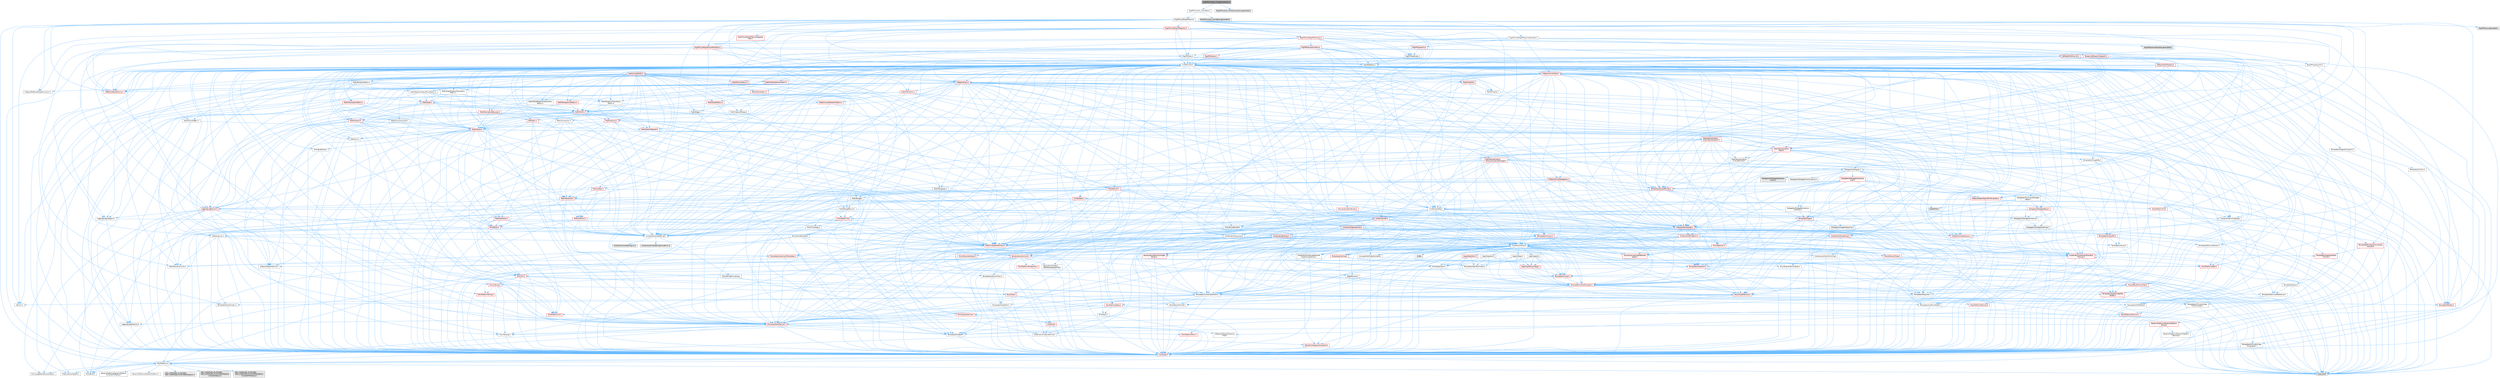 digraph "RigVMFunction_TimeConversion.h"
{
 // INTERACTIVE_SVG=YES
 // LATEX_PDF_SIZE
  bgcolor="transparent";
  edge [fontname=Helvetica,fontsize=10,labelfontname=Helvetica,labelfontsize=10];
  node [fontname=Helvetica,fontsize=10,shape=box,height=0.2,width=0.4];
  Node1 [id="Node000001",label="RigVMFunction_TimeConversion.h",height=0.2,width=0.4,color="gray40", fillcolor="grey60", style="filled", fontcolor="black",tooltip=" "];
  Node1 -> Node2 [id="edge1_Node000001_Node000002",color="steelblue1",style="solid",tooltip=" "];
  Node2 [id="Node000002",label="RigVMFunction_AnimBase.h",height=0.2,width=0.4,color="grey40", fillcolor="white", style="filled",URL="$d8/da4/RigVMFunction__AnimBase_8h.html",tooltip=" "];
  Node2 -> Node3 [id="edge2_Node000002_Node000003",color="steelblue1",style="solid",tooltip=" "];
  Node3 [id="Node000003",label="RigVMCore/RigVMStruct.h",height=0.2,width=0.4,color="grey40", fillcolor="white", style="filled",URL="$de/dfb/RigVMStruct_8h.html",tooltip=" "];
  Node3 -> Node4 [id="edge3_Node000003_Node000004",color="steelblue1",style="solid",tooltip=" "];
  Node4 [id="Node000004",label="Containers/Array.h",height=0.2,width=0.4,color="grey40", fillcolor="white", style="filled",URL="$df/dd0/Array_8h.html",tooltip=" "];
  Node4 -> Node5 [id="edge4_Node000004_Node000005",color="steelblue1",style="solid",tooltip=" "];
  Node5 [id="Node000005",label="CoreTypes.h",height=0.2,width=0.4,color="red", fillcolor="#FFF0F0", style="filled",URL="$dc/dec/CoreTypes_8h.html",tooltip=" "];
  Node5 -> Node6 [id="edge5_Node000005_Node000006",color="steelblue1",style="solid",tooltip=" "];
  Node6 [id="Node000006",label="HAL/Platform.h",height=0.2,width=0.4,color="grey40", fillcolor="white", style="filled",URL="$d9/dd0/Platform_8h.html",tooltip=" "];
  Node6 -> Node7 [id="edge6_Node000006_Node000007",color="steelblue1",style="solid",tooltip=" "];
  Node7 [id="Node000007",label="Misc/Build.h",height=0.2,width=0.4,color="grey40", fillcolor="white", style="filled",URL="$d3/dbb/Build_8h.html",tooltip=" "];
  Node6 -> Node8 [id="edge7_Node000006_Node000008",color="steelblue1",style="solid",tooltip=" "];
  Node8 [id="Node000008",label="Misc/LargeWorldCoordinates.h",height=0.2,width=0.4,color="grey40", fillcolor="white", style="filled",URL="$d2/dcb/LargeWorldCoordinates_8h.html",tooltip=" "];
  Node6 -> Node9 [id="edge8_Node000006_Node000009",color="steelblue1",style="solid",tooltip=" "];
  Node9 [id="Node000009",label="type_traits",height=0.2,width=0.4,color="grey60", fillcolor="#E0E0E0", style="filled",tooltip=" "];
  Node6 -> Node10 [id="edge9_Node000006_Node000010",color="steelblue1",style="solid",tooltip=" "];
  Node10 [id="Node000010",label="PreprocessorHelpers.h",height=0.2,width=0.4,color="grey40", fillcolor="white", style="filled",URL="$db/ddb/PreprocessorHelpers_8h.html",tooltip=" "];
  Node6 -> Node11 [id="edge10_Node000006_Node000011",color="steelblue1",style="solid",tooltip=" "];
  Node11 [id="Node000011",label="UBT_COMPILED_PLATFORM\l/UBT_COMPILED_PLATFORMPlatform\lCompilerPreSetup.h",height=0.2,width=0.4,color="grey60", fillcolor="#E0E0E0", style="filled",tooltip=" "];
  Node6 -> Node12 [id="edge11_Node000006_Node000012",color="steelblue1",style="solid",tooltip=" "];
  Node12 [id="Node000012",label="GenericPlatform/GenericPlatform\lCompilerPreSetup.h",height=0.2,width=0.4,color="grey40", fillcolor="white", style="filled",URL="$d9/dc8/GenericPlatformCompilerPreSetup_8h.html",tooltip=" "];
  Node6 -> Node13 [id="edge12_Node000006_Node000013",color="steelblue1",style="solid",tooltip=" "];
  Node13 [id="Node000013",label="GenericPlatform/GenericPlatform.h",height=0.2,width=0.4,color="grey40", fillcolor="white", style="filled",URL="$d6/d84/GenericPlatform_8h.html",tooltip=" "];
  Node6 -> Node14 [id="edge13_Node000006_Node000014",color="steelblue1",style="solid",tooltip=" "];
  Node14 [id="Node000014",label="UBT_COMPILED_PLATFORM\l/UBT_COMPILED_PLATFORMPlatform.h",height=0.2,width=0.4,color="grey60", fillcolor="#E0E0E0", style="filled",tooltip=" "];
  Node6 -> Node15 [id="edge14_Node000006_Node000015",color="steelblue1",style="solid",tooltip=" "];
  Node15 [id="Node000015",label="UBT_COMPILED_PLATFORM\l/UBT_COMPILED_PLATFORMPlatform\lCompilerSetup.h",height=0.2,width=0.4,color="grey60", fillcolor="#E0E0E0", style="filled",tooltip=" "];
  Node4 -> Node19 [id="edge15_Node000004_Node000019",color="steelblue1",style="solid",tooltip=" "];
  Node19 [id="Node000019",label="Misc/AssertionMacros.h",height=0.2,width=0.4,color="red", fillcolor="#FFF0F0", style="filled",URL="$d0/dfa/AssertionMacros_8h.html",tooltip=" "];
  Node19 -> Node5 [id="edge16_Node000019_Node000005",color="steelblue1",style="solid",tooltip=" "];
  Node19 -> Node6 [id="edge17_Node000019_Node000006",color="steelblue1",style="solid",tooltip=" "];
  Node19 -> Node20 [id="edge18_Node000019_Node000020",color="steelblue1",style="solid",tooltip=" "];
  Node20 [id="Node000020",label="HAL/PlatformMisc.h",height=0.2,width=0.4,color="red", fillcolor="#FFF0F0", style="filled",URL="$d0/df5/PlatformMisc_8h.html",tooltip=" "];
  Node20 -> Node5 [id="edge19_Node000020_Node000005",color="steelblue1",style="solid",tooltip=" "];
  Node19 -> Node10 [id="edge20_Node000019_Node000010",color="steelblue1",style="solid",tooltip=" "];
  Node19 -> Node56 [id="edge21_Node000019_Node000056",color="steelblue1",style="solid",tooltip=" "];
  Node56 [id="Node000056",label="Templates/EnableIf.h",height=0.2,width=0.4,color="grey40", fillcolor="white", style="filled",URL="$d7/d60/EnableIf_8h.html",tooltip=" "];
  Node56 -> Node5 [id="edge22_Node000056_Node000005",color="steelblue1",style="solid",tooltip=" "];
  Node19 -> Node62 [id="edge23_Node000019_Node000062",color="steelblue1",style="solid",tooltip=" "];
  Node62 [id="Node000062",label="Misc/VarArgs.h",height=0.2,width=0.4,color="grey40", fillcolor="white", style="filled",URL="$d5/d6f/VarArgs_8h.html",tooltip=" "];
  Node62 -> Node5 [id="edge24_Node000062_Node000005",color="steelblue1",style="solid",tooltip=" "];
  Node4 -> Node70 [id="edge25_Node000004_Node000070",color="steelblue1",style="solid",tooltip=" "];
  Node70 [id="Node000070",label="Misc/IntrusiveUnsetOptional\lState.h",height=0.2,width=0.4,color="red", fillcolor="#FFF0F0", style="filled",URL="$d2/d0a/IntrusiveUnsetOptionalState_8h.html",tooltip=" "];
  Node4 -> Node72 [id="edge26_Node000004_Node000072",color="steelblue1",style="solid",tooltip=" "];
  Node72 [id="Node000072",label="Misc/ReverseIterate.h",height=0.2,width=0.4,color="red", fillcolor="#FFF0F0", style="filled",URL="$db/de3/ReverseIterate_8h.html",tooltip=" "];
  Node72 -> Node6 [id="edge27_Node000072_Node000006",color="steelblue1",style="solid",tooltip=" "];
  Node4 -> Node74 [id="edge28_Node000004_Node000074",color="steelblue1",style="solid",tooltip=" "];
  Node74 [id="Node000074",label="HAL/UnrealMemory.h",height=0.2,width=0.4,color="red", fillcolor="#FFF0F0", style="filled",URL="$d9/d96/UnrealMemory_8h.html",tooltip=" "];
  Node74 -> Node5 [id="edge29_Node000074_Node000005",color="steelblue1",style="solid",tooltip=" "];
  Node74 -> Node78 [id="edge30_Node000074_Node000078",color="steelblue1",style="solid",tooltip=" "];
  Node78 [id="Node000078",label="HAL/MemoryBase.h",height=0.2,width=0.4,color="red", fillcolor="#FFF0F0", style="filled",URL="$d6/d9f/MemoryBase_8h.html",tooltip=" "];
  Node78 -> Node5 [id="edge31_Node000078_Node000005",color="steelblue1",style="solid",tooltip=" "];
  Node78 -> Node49 [id="edge32_Node000078_Node000049",color="steelblue1",style="solid",tooltip=" "];
  Node49 [id="Node000049",label="HAL/PlatformAtomics.h",height=0.2,width=0.4,color="red", fillcolor="#FFF0F0", style="filled",URL="$d3/d36/PlatformAtomics_8h.html",tooltip=" "];
  Node49 -> Node5 [id="edge33_Node000049_Node000005",color="steelblue1",style="solid",tooltip=" "];
  Node78 -> Node32 [id="edge34_Node000078_Node000032",color="steelblue1",style="solid",tooltip=" "];
  Node32 [id="Node000032",label="HAL/PlatformCrt.h",height=0.2,width=0.4,color="red", fillcolor="#FFF0F0", style="filled",URL="$d8/d75/PlatformCrt_8h.html",tooltip=" "];
  Node78 -> Node79 [id="edge35_Node000078_Node000079",color="steelblue1",style="solid",tooltip=" "];
  Node79 [id="Node000079",label="Misc/Exec.h",height=0.2,width=0.4,color="grey40", fillcolor="white", style="filled",URL="$de/ddb/Exec_8h.html",tooltip=" "];
  Node79 -> Node5 [id="edge36_Node000079_Node000005",color="steelblue1",style="solid",tooltip=" "];
  Node79 -> Node19 [id="edge37_Node000079_Node000019",color="steelblue1",style="solid",tooltip=" "];
  Node78 -> Node80 [id="edge38_Node000078_Node000080",color="steelblue1",style="solid",tooltip=" "];
  Node80 [id="Node000080",label="Misc/OutputDevice.h",height=0.2,width=0.4,color="red", fillcolor="#FFF0F0", style="filled",URL="$d7/d32/OutputDevice_8h.html",tooltip=" "];
  Node80 -> Node27 [id="edge39_Node000080_Node000027",color="steelblue1",style="solid",tooltip=" "];
  Node27 [id="Node000027",label="CoreFwd.h",height=0.2,width=0.4,color="red", fillcolor="#FFF0F0", style="filled",URL="$d1/d1e/CoreFwd_8h.html",tooltip=" "];
  Node27 -> Node5 [id="edge40_Node000027_Node000005",color="steelblue1",style="solid",tooltip=" "];
  Node27 -> Node28 [id="edge41_Node000027_Node000028",color="steelblue1",style="solid",tooltip=" "];
  Node28 [id="Node000028",label="Containers/ContainersFwd.h",height=0.2,width=0.4,color="grey40", fillcolor="white", style="filled",URL="$d4/d0a/ContainersFwd_8h.html",tooltip=" "];
  Node28 -> Node6 [id="edge42_Node000028_Node000006",color="steelblue1",style="solid",tooltip=" "];
  Node28 -> Node5 [id="edge43_Node000028_Node000005",color="steelblue1",style="solid",tooltip=" "];
  Node28 -> Node25 [id="edge44_Node000028_Node000025",color="steelblue1",style="solid",tooltip=" "];
  Node25 [id="Node000025",label="Traits/IsContiguousContainer.h",height=0.2,width=0.4,color="red", fillcolor="#FFF0F0", style="filled",URL="$d5/d3c/IsContiguousContainer_8h.html",tooltip=" "];
  Node25 -> Node5 [id="edge45_Node000025_Node000005",color="steelblue1",style="solid",tooltip=" "];
  Node27 -> Node30 [id="edge46_Node000027_Node000030",color="steelblue1",style="solid",tooltip=" "];
  Node30 [id="Node000030",label="UObject/UObjectHierarchy\lFwd.h",height=0.2,width=0.4,color="grey40", fillcolor="white", style="filled",URL="$d3/d13/UObjectHierarchyFwd_8h.html",tooltip=" "];
  Node80 -> Node5 [id="edge47_Node000080_Node000005",color="steelblue1",style="solid",tooltip=" "];
  Node80 -> Node81 [id="edge48_Node000080_Node000081",color="steelblue1",style="solid",tooltip=" "];
  Node81 [id="Node000081",label="Logging/LogVerbosity.h",height=0.2,width=0.4,color="grey40", fillcolor="white", style="filled",URL="$d2/d8f/LogVerbosity_8h.html",tooltip=" "];
  Node81 -> Node5 [id="edge49_Node000081_Node000005",color="steelblue1",style="solid",tooltip=" "];
  Node80 -> Node62 [id="edge50_Node000080_Node000062",color="steelblue1",style="solid",tooltip=" "];
  Node74 -> Node91 [id="edge51_Node000074_Node000091",color="steelblue1",style="solid",tooltip=" "];
  Node91 [id="Node000091",label="HAL/PlatformMemory.h",height=0.2,width=0.4,color="red", fillcolor="#FFF0F0", style="filled",URL="$de/d68/PlatformMemory_8h.html",tooltip=" "];
  Node91 -> Node5 [id="edge52_Node000091_Node000005",color="steelblue1",style="solid",tooltip=" "];
  Node74 -> Node94 [id="edge53_Node000074_Node000094",color="steelblue1",style="solid",tooltip=" "];
  Node94 [id="Node000094",label="Templates/IsPointer.h",height=0.2,width=0.4,color="grey40", fillcolor="white", style="filled",URL="$d7/d05/IsPointer_8h.html",tooltip=" "];
  Node94 -> Node5 [id="edge54_Node000094_Node000005",color="steelblue1",style="solid",tooltip=" "];
  Node4 -> Node95 [id="edge55_Node000004_Node000095",color="steelblue1",style="solid",tooltip=" "];
  Node95 [id="Node000095",label="Templates/UnrealTypeTraits.h",height=0.2,width=0.4,color="grey40", fillcolor="white", style="filled",URL="$d2/d2d/UnrealTypeTraits_8h.html",tooltip=" "];
  Node95 -> Node5 [id="edge56_Node000095_Node000005",color="steelblue1",style="solid",tooltip=" "];
  Node95 -> Node94 [id="edge57_Node000095_Node000094",color="steelblue1",style="solid",tooltip=" "];
  Node95 -> Node19 [id="edge58_Node000095_Node000019",color="steelblue1",style="solid",tooltip=" "];
  Node95 -> Node87 [id="edge59_Node000095_Node000087",color="steelblue1",style="solid",tooltip=" "];
  Node87 [id="Node000087",label="Templates/AndOrNot.h",height=0.2,width=0.4,color="grey40", fillcolor="white", style="filled",URL="$db/d0a/AndOrNot_8h.html",tooltip=" "];
  Node87 -> Node5 [id="edge60_Node000087_Node000005",color="steelblue1",style="solid",tooltip=" "];
  Node95 -> Node56 [id="edge61_Node000095_Node000056",color="steelblue1",style="solid",tooltip=" "];
  Node95 -> Node96 [id="edge62_Node000095_Node000096",color="steelblue1",style="solid",tooltip=" "];
  Node96 [id="Node000096",label="Templates/IsArithmetic.h",height=0.2,width=0.4,color="grey40", fillcolor="white", style="filled",URL="$d2/d5d/IsArithmetic_8h.html",tooltip=" "];
  Node96 -> Node5 [id="edge63_Node000096_Node000005",color="steelblue1",style="solid",tooltip=" "];
  Node95 -> Node59 [id="edge64_Node000095_Node000059",color="steelblue1",style="solid",tooltip=" "];
  Node59 [id="Node000059",label="IsEnum.h",height=0.2,width=0.4,color="grey40", fillcolor="white", style="filled",URL="$d4/de5/IsEnum_8h.html",tooltip=" "];
  Node95 -> Node97 [id="edge65_Node000095_Node000097",color="steelblue1",style="solid",tooltip=" "];
  Node97 [id="Node000097",label="Templates/Models.h",height=0.2,width=0.4,color="red", fillcolor="#FFF0F0", style="filled",URL="$d3/d0c/Models_8h.html",tooltip=" "];
  Node95 -> Node98 [id="edge66_Node000095_Node000098",color="steelblue1",style="solid",tooltip=" "];
  Node98 [id="Node000098",label="Templates/IsPODType.h",height=0.2,width=0.4,color="grey40", fillcolor="white", style="filled",URL="$d7/db1/IsPODType_8h.html",tooltip=" "];
  Node98 -> Node5 [id="edge67_Node000098_Node000005",color="steelblue1",style="solid",tooltip=" "];
  Node95 -> Node99 [id="edge68_Node000095_Node000099",color="steelblue1",style="solid",tooltip=" "];
  Node99 [id="Node000099",label="Templates/IsUECoreType.h",height=0.2,width=0.4,color="grey40", fillcolor="white", style="filled",URL="$d1/db8/IsUECoreType_8h.html",tooltip=" "];
  Node99 -> Node5 [id="edge69_Node000099_Node000005",color="steelblue1",style="solid",tooltip=" "];
  Node99 -> Node9 [id="edge70_Node000099_Node000009",color="steelblue1",style="solid",tooltip=" "];
  Node95 -> Node88 [id="edge71_Node000095_Node000088",color="steelblue1",style="solid",tooltip=" "];
  Node88 [id="Node000088",label="Templates/IsTriviallyCopy\lConstructible.h",height=0.2,width=0.4,color="grey40", fillcolor="white", style="filled",URL="$d3/d78/IsTriviallyCopyConstructible_8h.html",tooltip=" "];
  Node88 -> Node5 [id="edge72_Node000088_Node000005",color="steelblue1",style="solid",tooltip=" "];
  Node88 -> Node9 [id="edge73_Node000088_Node000009",color="steelblue1",style="solid",tooltip=" "];
  Node4 -> Node100 [id="edge74_Node000004_Node000100",color="steelblue1",style="solid",tooltip=" "];
  Node100 [id="Node000100",label="Templates/UnrealTemplate.h",height=0.2,width=0.4,color="red", fillcolor="#FFF0F0", style="filled",URL="$d4/d24/UnrealTemplate_8h.html",tooltip=" "];
  Node100 -> Node5 [id="edge75_Node000100_Node000005",color="steelblue1",style="solid",tooltip=" "];
  Node100 -> Node94 [id="edge76_Node000100_Node000094",color="steelblue1",style="solid",tooltip=" "];
  Node100 -> Node74 [id="edge77_Node000100_Node000074",color="steelblue1",style="solid",tooltip=" "];
  Node100 -> Node95 [id="edge78_Node000100_Node000095",color="steelblue1",style="solid",tooltip=" "];
  Node100 -> Node103 [id="edge79_Node000100_Node000103",color="steelblue1",style="solid",tooltip=" "];
  Node103 [id="Node000103",label="Templates/RemoveReference.h",height=0.2,width=0.4,color="grey40", fillcolor="white", style="filled",URL="$da/dbe/RemoveReference_8h.html",tooltip=" "];
  Node103 -> Node5 [id="edge80_Node000103_Node000005",color="steelblue1",style="solid",tooltip=" "];
  Node100 -> Node64 [id="edge81_Node000100_Node000064",color="steelblue1",style="solid",tooltip=" "];
  Node64 [id="Node000064",label="Templates/Requires.h",height=0.2,width=0.4,color="grey40", fillcolor="white", style="filled",URL="$dc/d96/Requires_8h.html",tooltip=" "];
  Node64 -> Node56 [id="edge82_Node000064_Node000056",color="steelblue1",style="solid",tooltip=" "];
  Node64 -> Node9 [id="edge83_Node000064_Node000009",color="steelblue1",style="solid",tooltip=" "];
  Node100 -> Node104 [id="edge84_Node000100_Node000104",color="steelblue1",style="solid",tooltip=" "];
  Node104 [id="Node000104",label="Templates/TypeCompatible\lBytes.h",height=0.2,width=0.4,color="red", fillcolor="#FFF0F0", style="filled",URL="$df/d0a/TypeCompatibleBytes_8h.html",tooltip=" "];
  Node104 -> Node5 [id="edge85_Node000104_Node000005",color="steelblue1",style="solid",tooltip=" "];
  Node104 -> Node9 [id="edge86_Node000104_Node000009",color="steelblue1",style="solid",tooltip=" "];
  Node100 -> Node25 [id="edge87_Node000100_Node000025",color="steelblue1",style="solid",tooltip=" "];
  Node100 -> Node9 [id="edge88_Node000100_Node000009",color="steelblue1",style="solid",tooltip=" "];
  Node4 -> Node106 [id="edge89_Node000004_Node000106",color="steelblue1",style="solid",tooltip=" "];
  Node106 [id="Node000106",label="Containers/AllowShrinking.h",height=0.2,width=0.4,color="grey40", fillcolor="white", style="filled",URL="$d7/d1a/AllowShrinking_8h.html",tooltip=" "];
  Node106 -> Node5 [id="edge90_Node000106_Node000005",color="steelblue1",style="solid",tooltip=" "];
  Node4 -> Node107 [id="edge91_Node000004_Node000107",color="steelblue1",style="solid",tooltip=" "];
  Node107 [id="Node000107",label="Containers/ContainerAllocation\lPolicies.h",height=0.2,width=0.4,color="red", fillcolor="#FFF0F0", style="filled",URL="$d7/dff/ContainerAllocationPolicies_8h.html",tooltip=" "];
  Node107 -> Node5 [id="edge92_Node000107_Node000005",color="steelblue1",style="solid",tooltip=" "];
  Node107 -> Node107 [id="edge93_Node000107_Node000107",color="steelblue1",style="solid",tooltip=" "];
  Node107 -> Node109 [id="edge94_Node000107_Node000109",color="steelblue1",style="solid",tooltip=" "];
  Node109 [id="Node000109",label="HAL/PlatformMath.h",height=0.2,width=0.4,color="red", fillcolor="#FFF0F0", style="filled",URL="$dc/d53/PlatformMath_8h.html",tooltip=" "];
  Node109 -> Node5 [id="edge95_Node000109_Node000005",color="steelblue1",style="solid",tooltip=" "];
  Node107 -> Node74 [id="edge96_Node000107_Node000074",color="steelblue1",style="solid",tooltip=" "];
  Node107 -> Node42 [id="edge97_Node000107_Node000042",color="steelblue1",style="solid",tooltip=" "];
  Node42 [id="Node000042",label="Math/NumericLimits.h",height=0.2,width=0.4,color="grey40", fillcolor="white", style="filled",URL="$df/d1b/NumericLimits_8h.html",tooltip=" "];
  Node42 -> Node5 [id="edge98_Node000042_Node000005",color="steelblue1",style="solid",tooltip=" "];
  Node107 -> Node19 [id="edge99_Node000107_Node000019",color="steelblue1",style="solid",tooltip=" "];
  Node107 -> Node118 [id="edge100_Node000107_Node000118",color="steelblue1",style="solid",tooltip=" "];
  Node118 [id="Node000118",label="Templates/MemoryOps.h",height=0.2,width=0.4,color="red", fillcolor="#FFF0F0", style="filled",URL="$db/dea/MemoryOps_8h.html",tooltip=" "];
  Node118 -> Node5 [id="edge101_Node000118_Node000005",color="steelblue1",style="solid",tooltip=" "];
  Node118 -> Node74 [id="edge102_Node000118_Node000074",color="steelblue1",style="solid",tooltip=" "];
  Node118 -> Node89 [id="edge103_Node000118_Node000089",color="steelblue1",style="solid",tooltip=" "];
  Node89 [id="Node000089",label="Templates/IsTriviallyCopy\lAssignable.h",height=0.2,width=0.4,color="grey40", fillcolor="white", style="filled",URL="$d2/df2/IsTriviallyCopyAssignable_8h.html",tooltip=" "];
  Node89 -> Node5 [id="edge104_Node000089_Node000005",color="steelblue1",style="solid",tooltip=" "];
  Node89 -> Node9 [id="edge105_Node000089_Node000009",color="steelblue1",style="solid",tooltip=" "];
  Node118 -> Node88 [id="edge106_Node000118_Node000088",color="steelblue1",style="solid",tooltip=" "];
  Node118 -> Node64 [id="edge107_Node000118_Node000064",color="steelblue1",style="solid",tooltip=" "];
  Node118 -> Node95 [id="edge108_Node000118_Node000095",color="steelblue1",style="solid",tooltip=" "];
  Node118 -> Node9 [id="edge109_Node000118_Node000009",color="steelblue1",style="solid",tooltip=" "];
  Node107 -> Node104 [id="edge110_Node000107_Node000104",color="steelblue1",style="solid",tooltip=" "];
  Node107 -> Node9 [id="edge111_Node000107_Node000009",color="steelblue1",style="solid",tooltip=" "];
  Node4 -> Node119 [id="edge112_Node000004_Node000119",color="steelblue1",style="solid",tooltip=" "];
  Node119 [id="Node000119",label="Containers/ContainerElement\lTypeCompatibility.h",height=0.2,width=0.4,color="grey40", fillcolor="white", style="filled",URL="$df/ddf/ContainerElementTypeCompatibility_8h.html",tooltip=" "];
  Node119 -> Node5 [id="edge113_Node000119_Node000005",color="steelblue1",style="solid",tooltip=" "];
  Node119 -> Node95 [id="edge114_Node000119_Node000095",color="steelblue1",style="solid",tooltip=" "];
  Node4 -> Node120 [id="edge115_Node000004_Node000120",color="steelblue1",style="solid",tooltip=" "];
  Node120 [id="Node000120",label="Serialization/Archive.h",height=0.2,width=0.4,color="red", fillcolor="#FFF0F0", style="filled",URL="$d7/d3b/Archive_8h.html",tooltip=" "];
  Node120 -> Node27 [id="edge116_Node000120_Node000027",color="steelblue1",style="solid",tooltip=" "];
  Node120 -> Node5 [id="edge117_Node000120_Node000005",color="steelblue1",style="solid",tooltip=" "];
  Node120 -> Node121 [id="edge118_Node000120_Node000121",color="steelblue1",style="solid",tooltip=" "];
  Node121 [id="Node000121",label="HAL/PlatformProperties.h",height=0.2,width=0.4,color="red", fillcolor="#FFF0F0", style="filled",URL="$d9/db0/PlatformProperties_8h.html",tooltip=" "];
  Node121 -> Node5 [id="edge119_Node000121_Node000005",color="steelblue1",style="solid",tooltip=" "];
  Node120 -> Node124 [id="edge120_Node000120_Node000124",color="steelblue1",style="solid",tooltip=" "];
  Node124 [id="Node000124",label="Internationalization\l/TextNamespaceFwd.h",height=0.2,width=0.4,color="grey40", fillcolor="white", style="filled",URL="$d8/d97/TextNamespaceFwd_8h.html",tooltip=" "];
  Node124 -> Node5 [id="edge121_Node000124_Node000005",color="steelblue1",style="solid",tooltip=" "];
  Node120 -> Node19 [id="edge122_Node000120_Node000019",color="steelblue1",style="solid",tooltip=" "];
  Node120 -> Node7 [id="edge123_Node000120_Node000007",color="steelblue1",style="solid",tooltip=" "];
  Node120 -> Node125 [id="edge124_Node000120_Node000125",color="steelblue1",style="solid",tooltip=" "];
  Node125 [id="Node000125",label="Misc/EngineVersionBase.h",height=0.2,width=0.4,color="grey40", fillcolor="white", style="filled",URL="$d5/d2b/EngineVersionBase_8h.html",tooltip=" "];
  Node125 -> Node5 [id="edge125_Node000125_Node000005",color="steelblue1",style="solid",tooltip=" "];
  Node120 -> Node62 [id="edge126_Node000120_Node000062",color="steelblue1",style="solid",tooltip=" "];
  Node120 -> Node56 [id="edge127_Node000120_Node000056",color="steelblue1",style="solid",tooltip=" "];
  Node120 -> Node128 [id="edge128_Node000120_Node000128",color="steelblue1",style="solid",tooltip=" "];
  Node128 [id="Node000128",label="Templates/IsEnumClass.h",height=0.2,width=0.4,color="grey40", fillcolor="white", style="filled",URL="$d7/d15/IsEnumClass_8h.html",tooltip=" "];
  Node128 -> Node5 [id="edge129_Node000128_Node000005",color="steelblue1",style="solid",tooltip=" "];
  Node128 -> Node87 [id="edge130_Node000128_Node000087",color="steelblue1",style="solid",tooltip=" "];
  Node120 -> Node100 [id="edge131_Node000120_Node000100",color="steelblue1",style="solid",tooltip=" "];
  Node120 -> Node129 [id="edge132_Node000120_Node000129",color="steelblue1",style="solid",tooltip=" "];
  Node129 [id="Node000129",label="UObject/ObjectVersion.h",height=0.2,width=0.4,color="grey40", fillcolor="white", style="filled",URL="$da/d63/ObjectVersion_8h.html",tooltip=" "];
  Node129 -> Node5 [id="edge133_Node000129_Node000005",color="steelblue1",style="solid",tooltip=" "];
  Node4 -> Node130 [id="edge134_Node000004_Node000130",color="steelblue1",style="solid",tooltip=" "];
  Node130 [id="Node000130",label="Serialization/MemoryImage\lWriter.h",height=0.2,width=0.4,color="red", fillcolor="#FFF0F0", style="filled",URL="$d0/d08/MemoryImageWriter_8h.html",tooltip=" "];
  Node130 -> Node5 [id="edge135_Node000130_Node000005",color="steelblue1",style="solid",tooltip=" "];
  Node4 -> Node144 [id="edge136_Node000004_Node000144",color="steelblue1",style="solid",tooltip=" "];
  Node144 [id="Node000144",label="Algo/Heapify.h",height=0.2,width=0.4,color="grey40", fillcolor="white", style="filled",URL="$d0/d2a/Heapify_8h.html",tooltip=" "];
  Node144 -> Node145 [id="edge137_Node000144_Node000145",color="steelblue1",style="solid",tooltip=" "];
  Node145 [id="Node000145",label="Algo/Impl/BinaryHeap.h",height=0.2,width=0.4,color="red", fillcolor="#FFF0F0", style="filled",URL="$d7/da3/Algo_2Impl_2BinaryHeap_8h.html",tooltip=" "];
  Node145 -> Node146 [id="edge138_Node000145_Node000146",color="steelblue1",style="solid",tooltip=" "];
  Node146 [id="Node000146",label="Templates/Invoke.h",height=0.2,width=0.4,color="red", fillcolor="#FFF0F0", style="filled",URL="$d7/deb/Invoke_8h.html",tooltip=" "];
  Node146 -> Node5 [id="edge139_Node000146_Node000005",color="steelblue1",style="solid",tooltip=" "];
  Node146 -> Node100 [id="edge140_Node000146_Node000100",color="steelblue1",style="solid",tooltip=" "];
  Node146 -> Node9 [id="edge141_Node000146_Node000009",color="steelblue1",style="solid",tooltip=" "];
  Node145 -> Node9 [id="edge142_Node000145_Node000009",color="steelblue1",style="solid",tooltip=" "];
  Node144 -> Node150 [id="edge143_Node000144_Node000150",color="steelblue1",style="solid",tooltip=" "];
  Node150 [id="Node000150",label="Templates/IdentityFunctor.h",height=0.2,width=0.4,color="grey40", fillcolor="white", style="filled",URL="$d7/d2e/IdentityFunctor_8h.html",tooltip=" "];
  Node150 -> Node6 [id="edge144_Node000150_Node000006",color="steelblue1",style="solid",tooltip=" "];
  Node144 -> Node146 [id="edge145_Node000144_Node000146",color="steelblue1",style="solid",tooltip=" "];
  Node144 -> Node151 [id="edge146_Node000144_Node000151",color="steelblue1",style="solid",tooltip=" "];
  Node151 [id="Node000151",label="Templates/Less.h",height=0.2,width=0.4,color="grey40", fillcolor="white", style="filled",URL="$de/dc8/Less_8h.html",tooltip=" "];
  Node151 -> Node5 [id="edge147_Node000151_Node000005",color="steelblue1",style="solid",tooltip=" "];
  Node151 -> Node100 [id="edge148_Node000151_Node000100",color="steelblue1",style="solid",tooltip=" "];
  Node144 -> Node100 [id="edge149_Node000144_Node000100",color="steelblue1",style="solid",tooltip=" "];
  Node4 -> Node152 [id="edge150_Node000004_Node000152",color="steelblue1",style="solid",tooltip=" "];
  Node152 [id="Node000152",label="Algo/HeapSort.h",height=0.2,width=0.4,color="grey40", fillcolor="white", style="filled",URL="$d3/d92/HeapSort_8h.html",tooltip=" "];
  Node152 -> Node145 [id="edge151_Node000152_Node000145",color="steelblue1",style="solid",tooltip=" "];
  Node152 -> Node150 [id="edge152_Node000152_Node000150",color="steelblue1",style="solid",tooltip=" "];
  Node152 -> Node151 [id="edge153_Node000152_Node000151",color="steelblue1",style="solid",tooltip=" "];
  Node152 -> Node100 [id="edge154_Node000152_Node000100",color="steelblue1",style="solid",tooltip=" "];
  Node4 -> Node153 [id="edge155_Node000004_Node000153",color="steelblue1",style="solid",tooltip=" "];
  Node153 [id="Node000153",label="Algo/IsHeap.h",height=0.2,width=0.4,color="grey40", fillcolor="white", style="filled",URL="$de/d32/IsHeap_8h.html",tooltip=" "];
  Node153 -> Node145 [id="edge156_Node000153_Node000145",color="steelblue1",style="solid",tooltip=" "];
  Node153 -> Node150 [id="edge157_Node000153_Node000150",color="steelblue1",style="solid",tooltip=" "];
  Node153 -> Node146 [id="edge158_Node000153_Node000146",color="steelblue1",style="solid",tooltip=" "];
  Node153 -> Node151 [id="edge159_Node000153_Node000151",color="steelblue1",style="solid",tooltip=" "];
  Node153 -> Node100 [id="edge160_Node000153_Node000100",color="steelblue1",style="solid",tooltip=" "];
  Node4 -> Node145 [id="edge161_Node000004_Node000145",color="steelblue1",style="solid",tooltip=" "];
  Node4 -> Node154 [id="edge162_Node000004_Node000154",color="steelblue1",style="solid",tooltip=" "];
  Node154 [id="Node000154",label="Algo/StableSort.h",height=0.2,width=0.4,color="red", fillcolor="#FFF0F0", style="filled",URL="$d7/d3c/StableSort_8h.html",tooltip=" "];
  Node154 -> Node150 [id="edge163_Node000154_Node000150",color="steelblue1",style="solid",tooltip=" "];
  Node154 -> Node146 [id="edge164_Node000154_Node000146",color="steelblue1",style="solid",tooltip=" "];
  Node154 -> Node151 [id="edge165_Node000154_Node000151",color="steelblue1",style="solid",tooltip=" "];
  Node154 -> Node100 [id="edge166_Node000154_Node000100",color="steelblue1",style="solid",tooltip=" "];
  Node4 -> Node157 [id="edge167_Node000004_Node000157",color="steelblue1",style="solid",tooltip=" "];
  Node157 [id="Node000157",label="Concepts/GetTypeHashable.h",height=0.2,width=0.4,color="grey40", fillcolor="white", style="filled",URL="$d3/da2/GetTypeHashable_8h.html",tooltip=" "];
  Node157 -> Node5 [id="edge168_Node000157_Node000005",color="steelblue1",style="solid",tooltip=" "];
  Node157 -> Node135 [id="edge169_Node000157_Node000135",color="steelblue1",style="solid",tooltip=" "];
  Node135 [id="Node000135",label="Templates/TypeHash.h",height=0.2,width=0.4,color="red", fillcolor="#FFF0F0", style="filled",URL="$d1/d62/TypeHash_8h.html",tooltip=" "];
  Node135 -> Node5 [id="edge170_Node000135_Node000005",color="steelblue1",style="solid",tooltip=" "];
  Node135 -> Node64 [id="edge171_Node000135_Node000064",color="steelblue1",style="solid",tooltip=" "];
  Node135 -> Node136 [id="edge172_Node000135_Node000136",color="steelblue1",style="solid",tooltip=" "];
  Node136 [id="Node000136",label="Misc/Crc.h",height=0.2,width=0.4,color="red", fillcolor="#FFF0F0", style="filled",URL="$d4/dd2/Crc_8h.html",tooltip=" "];
  Node136 -> Node5 [id="edge173_Node000136_Node000005",color="steelblue1",style="solid",tooltip=" "];
  Node136 -> Node76 [id="edge174_Node000136_Node000076",color="steelblue1",style="solid",tooltip=" "];
  Node76 [id="Node000076",label="HAL/PlatformString.h",height=0.2,width=0.4,color="red", fillcolor="#FFF0F0", style="filled",URL="$db/db5/PlatformString_8h.html",tooltip=" "];
  Node76 -> Node5 [id="edge175_Node000076_Node000005",color="steelblue1",style="solid",tooltip=" "];
  Node136 -> Node19 [id="edge176_Node000136_Node000019",color="steelblue1",style="solid",tooltip=" "];
  Node136 -> Node137 [id="edge177_Node000136_Node000137",color="steelblue1",style="solid",tooltip=" "];
  Node137 [id="Node000137",label="Misc/CString.h",height=0.2,width=0.4,color="red", fillcolor="#FFF0F0", style="filled",URL="$d2/d49/CString_8h.html",tooltip=" "];
  Node137 -> Node5 [id="edge178_Node000137_Node000005",color="steelblue1",style="solid",tooltip=" "];
  Node137 -> Node32 [id="edge179_Node000137_Node000032",color="steelblue1",style="solid",tooltip=" "];
  Node137 -> Node76 [id="edge180_Node000137_Node000076",color="steelblue1",style="solid",tooltip=" "];
  Node137 -> Node19 [id="edge181_Node000137_Node000019",color="steelblue1",style="solid",tooltip=" "];
  Node137 -> Node138 [id="edge182_Node000137_Node000138",color="steelblue1",style="solid",tooltip=" "];
  Node138 [id="Node000138",label="Misc/Char.h",height=0.2,width=0.4,color="red", fillcolor="#FFF0F0", style="filled",URL="$d0/d58/Char_8h.html",tooltip=" "];
  Node138 -> Node5 [id="edge183_Node000138_Node000005",color="steelblue1",style="solid",tooltip=" "];
  Node138 -> Node9 [id="edge184_Node000138_Node000009",color="steelblue1",style="solid",tooltip=" "];
  Node137 -> Node62 [id="edge185_Node000137_Node000062",color="steelblue1",style="solid",tooltip=" "];
  Node136 -> Node138 [id="edge186_Node000136_Node000138",color="steelblue1",style="solid",tooltip=" "];
  Node136 -> Node95 [id="edge187_Node000136_Node000095",color="steelblue1",style="solid",tooltip=" "];
  Node135 -> Node9 [id="edge188_Node000135_Node000009",color="steelblue1",style="solid",tooltip=" "];
  Node4 -> Node150 [id="edge189_Node000004_Node000150",color="steelblue1",style="solid",tooltip=" "];
  Node4 -> Node146 [id="edge190_Node000004_Node000146",color="steelblue1",style="solid",tooltip=" "];
  Node4 -> Node151 [id="edge191_Node000004_Node000151",color="steelblue1",style="solid",tooltip=" "];
  Node4 -> Node158 [id="edge192_Node000004_Node000158",color="steelblue1",style="solid",tooltip=" "];
  Node158 [id="Node000158",label="Templates/LosesQualifiers\lFromTo.h",height=0.2,width=0.4,color="red", fillcolor="#FFF0F0", style="filled",URL="$d2/db3/LosesQualifiersFromTo_8h.html",tooltip=" "];
  Node158 -> Node9 [id="edge193_Node000158_Node000009",color="steelblue1",style="solid",tooltip=" "];
  Node4 -> Node64 [id="edge194_Node000004_Node000064",color="steelblue1",style="solid",tooltip=" "];
  Node4 -> Node159 [id="edge195_Node000004_Node000159",color="steelblue1",style="solid",tooltip=" "];
  Node159 [id="Node000159",label="Templates/Sorting.h",height=0.2,width=0.4,color="red", fillcolor="#FFF0F0", style="filled",URL="$d3/d9e/Sorting_8h.html",tooltip=" "];
  Node159 -> Node5 [id="edge196_Node000159_Node000005",color="steelblue1",style="solid",tooltip=" "];
  Node159 -> Node109 [id="edge197_Node000159_Node000109",color="steelblue1",style="solid",tooltip=" "];
  Node159 -> Node151 [id="edge198_Node000159_Node000151",color="steelblue1",style="solid",tooltip=" "];
  Node4 -> Node163 [id="edge199_Node000004_Node000163",color="steelblue1",style="solid",tooltip=" "];
  Node163 [id="Node000163",label="Templates/AlignmentTemplates.h",height=0.2,width=0.4,color="red", fillcolor="#FFF0F0", style="filled",URL="$dd/d32/AlignmentTemplates_8h.html",tooltip=" "];
  Node163 -> Node5 [id="edge200_Node000163_Node000005",color="steelblue1",style="solid",tooltip=" "];
  Node163 -> Node94 [id="edge201_Node000163_Node000094",color="steelblue1",style="solid",tooltip=" "];
  Node4 -> Node23 [id="edge202_Node000004_Node000023",color="steelblue1",style="solid",tooltip=" "];
  Node23 [id="Node000023",label="Traits/ElementType.h",height=0.2,width=0.4,color="red", fillcolor="#FFF0F0", style="filled",URL="$d5/d4f/ElementType_8h.html",tooltip=" "];
  Node23 -> Node6 [id="edge203_Node000023_Node000006",color="steelblue1",style="solid",tooltip=" "];
  Node23 -> Node9 [id="edge204_Node000023_Node000009",color="steelblue1",style="solid",tooltip=" "];
  Node4 -> Node115 [id="edge205_Node000004_Node000115",color="steelblue1",style="solid",tooltip=" "];
  Node115 [id="Node000115",label="limits",height=0.2,width=0.4,color="grey60", fillcolor="#E0E0E0", style="filled",tooltip=" "];
  Node4 -> Node9 [id="edge206_Node000004_Node000009",color="steelblue1",style="solid",tooltip=" "];
  Node3 -> Node164 [id="edge207_Node000003_Node000164",color="steelblue1",style="solid",tooltip=" "];
  Node164 [id="Node000164",label="Containers/Map.h",height=0.2,width=0.4,color="grey40", fillcolor="white", style="filled",URL="$df/d79/Map_8h.html",tooltip=" "];
  Node164 -> Node5 [id="edge208_Node000164_Node000005",color="steelblue1",style="solid",tooltip=" "];
  Node164 -> Node165 [id="edge209_Node000164_Node000165",color="steelblue1",style="solid",tooltip=" "];
  Node165 [id="Node000165",label="Algo/Reverse.h",height=0.2,width=0.4,color="grey40", fillcolor="white", style="filled",URL="$d5/d93/Reverse_8h.html",tooltip=" "];
  Node165 -> Node5 [id="edge210_Node000165_Node000005",color="steelblue1",style="solid",tooltip=" "];
  Node165 -> Node100 [id="edge211_Node000165_Node000100",color="steelblue1",style="solid",tooltip=" "];
  Node164 -> Node119 [id="edge212_Node000164_Node000119",color="steelblue1",style="solid",tooltip=" "];
  Node164 -> Node166 [id="edge213_Node000164_Node000166",color="steelblue1",style="solid",tooltip=" "];
  Node166 [id="Node000166",label="Containers/Set.h",height=0.2,width=0.4,color="red", fillcolor="#FFF0F0", style="filled",URL="$d4/d45/Set_8h.html",tooltip=" "];
  Node166 -> Node107 [id="edge214_Node000166_Node000107",color="steelblue1",style="solid",tooltip=" "];
  Node166 -> Node119 [id="edge215_Node000166_Node000119",color="steelblue1",style="solid",tooltip=" "];
  Node166 -> Node168 [id="edge216_Node000166_Node000168",color="steelblue1",style="solid",tooltip=" "];
  Node168 [id="Node000168",label="Containers/SparseArray.h",height=0.2,width=0.4,color="red", fillcolor="#FFF0F0", style="filled",URL="$d5/dbf/SparseArray_8h.html",tooltip=" "];
  Node168 -> Node5 [id="edge217_Node000168_Node000005",color="steelblue1",style="solid",tooltip=" "];
  Node168 -> Node19 [id="edge218_Node000168_Node000019",color="steelblue1",style="solid",tooltip=" "];
  Node168 -> Node74 [id="edge219_Node000168_Node000074",color="steelblue1",style="solid",tooltip=" "];
  Node168 -> Node95 [id="edge220_Node000168_Node000095",color="steelblue1",style="solid",tooltip=" "];
  Node168 -> Node100 [id="edge221_Node000168_Node000100",color="steelblue1",style="solid",tooltip=" "];
  Node168 -> Node107 [id="edge222_Node000168_Node000107",color="steelblue1",style="solid",tooltip=" "];
  Node168 -> Node151 [id="edge223_Node000168_Node000151",color="steelblue1",style="solid",tooltip=" "];
  Node168 -> Node4 [id="edge224_Node000168_Node000004",color="steelblue1",style="solid",tooltip=" "];
  Node168 -> Node162 [id="edge225_Node000168_Node000162",color="steelblue1",style="solid",tooltip=" "];
  Node162 [id="Node000162",label="Math/UnrealMathUtility.h",height=0.2,width=0.4,color="red", fillcolor="#FFF0F0", style="filled",URL="$db/db8/UnrealMathUtility_8h.html",tooltip=" "];
  Node162 -> Node5 [id="edge226_Node000162_Node000005",color="steelblue1",style="solid",tooltip=" "];
  Node162 -> Node19 [id="edge227_Node000162_Node000019",color="steelblue1",style="solid",tooltip=" "];
  Node162 -> Node109 [id="edge228_Node000162_Node000109",color="steelblue1",style="solid",tooltip=" "];
  Node162 -> Node64 [id="edge229_Node000162_Node000064",color="steelblue1",style="solid",tooltip=" "];
  Node168 -> Node169 [id="edge230_Node000168_Node000169",color="steelblue1",style="solid",tooltip=" "];
  Node169 [id="Node000169",label="Containers/ScriptArray.h",height=0.2,width=0.4,color="red", fillcolor="#FFF0F0", style="filled",URL="$dc/daf/ScriptArray_8h.html",tooltip=" "];
  Node169 -> Node5 [id="edge231_Node000169_Node000005",color="steelblue1",style="solid",tooltip=" "];
  Node169 -> Node19 [id="edge232_Node000169_Node000019",color="steelblue1",style="solid",tooltip=" "];
  Node169 -> Node74 [id="edge233_Node000169_Node000074",color="steelblue1",style="solid",tooltip=" "];
  Node169 -> Node106 [id="edge234_Node000169_Node000106",color="steelblue1",style="solid",tooltip=" "];
  Node169 -> Node107 [id="edge235_Node000169_Node000107",color="steelblue1",style="solid",tooltip=" "];
  Node169 -> Node4 [id="edge236_Node000169_Node000004",color="steelblue1",style="solid",tooltip=" "];
  Node168 -> Node170 [id="edge237_Node000168_Node000170",color="steelblue1",style="solid",tooltip=" "];
  Node170 [id="Node000170",label="Containers/BitArray.h",height=0.2,width=0.4,color="red", fillcolor="#FFF0F0", style="filled",URL="$d1/de4/BitArray_8h.html",tooltip=" "];
  Node170 -> Node107 [id="edge238_Node000170_Node000107",color="steelblue1",style="solid",tooltip=" "];
  Node170 -> Node5 [id="edge239_Node000170_Node000005",color="steelblue1",style="solid",tooltip=" "];
  Node170 -> Node49 [id="edge240_Node000170_Node000049",color="steelblue1",style="solid",tooltip=" "];
  Node170 -> Node74 [id="edge241_Node000170_Node000074",color="steelblue1",style="solid",tooltip=" "];
  Node170 -> Node162 [id="edge242_Node000170_Node000162",color="steelblue1",style="solid",tooltip=" "];
  Node170 -> Node19 [id="edge243_Node000170_Node000019",color="steelblue1",style="solid",tooltip=" "];
  Node170 -> Node120 [id="edge244_Node000170_Node000120",color="steelblue1",style="solid",tooltip=" "];
  Node170 -> Node130 [id="edge245_Node000170_Node000130",color="steelblue1",style="solid",tooltip=" "];
  Node170 -> Node56 [id="edge246_Node000170_Node000056",color="steelblue1",style="solid",tooltip=" "];
  Node170 -> Node146 [id="edge247_Node000170_Node000146",color="steelblue1",style="solid",tooltip=" "];
  Node170 -> Node100 [id="edge248_Node000170_Node000100",color="steelblue1",style="solid",tooltip=" "];
  Node170 -> Node95 [id="edge249_Node000170_Node000095",color="steelblue1",style="solid",tooltip=" "];
  Node168 -> Node130 [id="edge250_Node000168_Node000130",color="steelblue1",style="solid",tooltip=" "];
  Node168 -> Node187 [id="edge251_Node000168_Node000187",color="steelblue1",style="solid",tooltip=" "];
  Node187 [id="Node000187",label="Containers/UnrealString.h",height=0.2,width=0.4,color="grey40", fillcolor="white", style="filled",URL="$d5/dba/UnrealString_8h.html",tooltip=" "];
  Node187 -> Node188 [id="edge252_Node000187_Node000188",color="steelblue1",style="solid",tooltip=" "];
  Node188 [id="Node000188",label="Containers/UnrealStringIncludes.h.inl",height=0.2,width=0.4,color="grey60", fillcolor="#E0E0E0", style="filled",tooltip=" "];
  Node187 -> Node189 [id="edge253_Node000187_Node000189",color="steelblue1",style="solid",tooltip=" "];
  Node189 [id="Node000189",label="Containers/UnrealString.h.inl",height=0.2,width=0.4,color="grey60", fillcolor="#E0E0E0", style="filled",tooltip=" "];
  Node187 -> Node190 [id="edge254_Node000187_Node000190",color="steelblue1",style="solid",tooltip=" "];
  Node190 [id="Node000190",label="Misc/StringFormatArg.h",height=0.2,width=0.4,color="grey40", fillcolor="white", style="filled",URL="$d2/d16/StringFormatArg_8h.html",tooltip=" "];
  Node190 -> Node28 [id="edge255_Node000190_Node000028",color="steelblue1",style="solid",tooltip=" "];
  Node168 -> Node70 [id="edge256_Node000168_Node000070",color="steelblue1",style="solid",tooltip=" "];
  Node166 -> Node28 [id="edge257_Node000166_Node000028",color="steelblue1",style="solid",tooltip=" "];
  Node166 -> Node162 [id="edge258_Node000166_Node000162",color="steelblue1",style="solid",tooltip=" "];
  Node166 -> Node19 [id="edge259_Node000166_Node000019",color="steelblue1",style="solid",tooltip=" "];
  Node166 -> Node191 [id="edge260_Node000166_Node000191",color="steelblue1",style="solid",tooltip=" "];
  Node191 [id="Node000191",label="Misc/StructBuilder.h",height=0.2,width=0.4,color="grey40", fillcolor="white", style="filled",URL="$d9/db3/StructBuilder_8h.html",tooltip=" "];
  Node191 -> Node5 [id="edge261_Node000191_Node000005",color="steelblue1",style="solid",tooltip=" "];
  Node191 -> Node162 [id="edge262_Node000191_Node000162",color="steelblue1",style="solid",tooltip=" "];
  Node191 -> Node163 [id="edge263_Node000191_Node000163",color="steelblue1",style="solid",tooltip=" "];
  Node166 -> Node130 [id="edge264_Node000166_Node000130",color="steelblue1",style="solid",tooltip=" "];
  Node166 -> Node192 [id="edge265_Node000166_Node000192",color="steelblue1",style="solid",tooltip=" "];
  Node192 [id="Node000192",label="Templates/Function.h",height=0.2,width=0.4,color="red", fillcolor="#FFF0F0", style="filled",URL="$df/df5/Function_8h.html",tooltip=" "];
  Node192 -> Node5 [id="edge266_Node000192_Node000005",color="steelblue1",style="solid",tooltip=" "];
  Node192 -> Node19 [id="edge267_Node000192_Node000019",color="steelblue1",style="solid",tooltip=" "];
  Node192 -> Node70 [id="edge268_Node000192_Node000070",color="steelblue1",style="solid",tooltip=" "];
  Node192 -> Node74 [id="edge269_Node000192_Node000074",color="steelblue1",style="solid",tooltip=" "];
  Node192 -> Node95 [id="edge270_Node000192_Node000095",color="steelblue1",style="solid",tooltip=" "];
  Node192 -> Node146 [id="edge271_Node000192_Node000146",color="steelblue1",style="solid",tooltip=" "];
  Node192 -> Node100 [id="edge272_Node000192_Node000100",color="steelblue1",style="solid",tooltip=" "];
  Node192 -> Node64 [id="edge273_Node000192_Node000064",color="steelblue1",style="solid",tooltip=" "];
  Node192 -> Node162 [id="edge274_Node000192_Node000162",color="steelblue1",style="solid",tooltip=" "];
  Node192 -> Node9 [id="edge275_Node000192_Node000009",color="steelblue1",style="solid",tooltip=" "];
  Node166 -> Node159 [id="edge276_Node000166_Node000159",color="steelblue1",style="solid",tooltip=" "];
  Node166 -> Node135 [id="edge277_Node000166_Node000135",color="steelblue1",style="solid",tooltip=" "];
  Node166 -> Node100 [id="edge278_Node000166_Node000100",color="steelblue1",style="solid",tooltip=" "];
  Node166 -> Node9 [id="edge279_Node000166_Node000009",color="steelblue1",style="solid",tooltip=" "];
  Node164 -> Node187 [id="edge280_Node000164_Node000187",color="steelblue1",style="solid",tooltip=" "];
  Node164 -> Node19 [id="edge281_Node000164_Node000019",color="steelblue1",style="solid",tooltip=" "];
  Node164 -> Node191 [id="edge282_Node000164_Node000191",color="steelblue1",style="solid",tooltip=" "];
  Node164 -> Node192 [id="edge283_Node000164_Node000192",color="steelblue1",style="solid",tooltip=" "];
  Node164 -> Node159 [id="edge284_Node000164_Node000159",color="steelblue1",style="solid",tooltip=" "];
  Node164 -> Node195 [id="edge285_Node000164_Node000195",color="steelblue1",style="solid",tooltip=" "];
  Node195 [id="Node000195",label="Templates/Tuple.h",height=0.2,width=0.4,color="red", fillcolor="#FFF0F0", style="filled",URL="$d2/d4f/Tuple_8h.html",tooltip=" "];
  Node195 -> Node5 [id="edge286_Node000195_Node000005",color="steelblue1",style="solid",tooltip=" "];
  Node195 -> Node100 [id="edge287_Node000195_Node000100",color="steelblue1",style="solid",tooltip=" "];
  Node195 -> Node196 [id="edge288_Node000195_Node000196",color="steelblue1",style="solid",tooltip=" "];
  Node196 [id="Node000196",label="Delegates/IntegerSequence.h",height=0.2,width=0.4,color="grey40", fillcolor="white", style="filled",URL="$d2/dcc/IntegerSequence_8h.html",tooltip=" "];
  Node196 -> Node5 [id="edge289_Node000196_Node000005",color="steelblue1",style="solid",tooltip=" "];
  Node195 -> Node146 [id="edge290_Node000195_Node000146",color="steelblue1",style="solid",tooltip=" "];
  Node195 -> Node64 [id="edge291_Node000195_Node000064",color="steelblue1",style="solid",tooltip=" "];
  Node195 -> Node135 [id="edge292_Node000195_Node000135",color="steelblue1",style="solid",tooltip=" "];
  Node195 -> Node9 [id="edge293_Node000195_Node000009",color="steelblue1",style="solid",tooltip=" "];
  Node164 -> Node100 [id="edge294_Node000164_Node000100",color="steelblue1",style="solid",tooltip=" "];
  Node164 -> Node95 [id="edge295_Node000164_Node000095",color="steelblue1",style="solid",tooltip=" "];
  Node164 -> Node9 [id="edge296_Node000164_Node000009",color="steelblue1",style="solid",tooltip=" "];
  Node3 -> Node187 [id="edge297_Node000003_Node000187",color="steelblue1",style="solid",tooltip=" "];
  Node3 -> Node198 [id="edge298_Node000003_Node000198",color="steelblue1",style="solid",tooltip=" "];
  Node198 [id="Node000198",label="CoreMinimal.h",height=0.2,width=0.4,color="grey40", fillcolor="white", style="filled",URL="$d7/d67/CoreMinimal_8h.html",tooltip=" "];
  Node198 -> Node5 [id="edge299_Node000198_Node000005",color="steelblue1",style="solid",tooltip=" "];
  Node198 -> Node27 [id="edge300_Node000198_Node000027",color="steelblue1",style="solid",tooltip=" "];
  Node198 -> Node30 [id="edge301_Node000198_Node000030",color="steelblue1",style="solid",tooltip=" "];
  Node198 -> Node28 [id="edge302_Node000198_Node000028",color="steelblue1",style="solid",tooltip=" "];
  Node198 -> Node62 [id="edge303_Node000198_Node000062",color="steelblue1",style="solid",tooltip=" "];
  Node198 -> Node81 [id="edge304_Node000198_Node000081",color="steelblue1",style="solid",tooltip=" "];
  Node198 -> Node80 [id="edge305_Node000198_Node000080",color="steelblue1",style="solid",tooltip=" "];
  Node198 -> Node32 [id="edge306_Node000198_Node000032",color="steelblue1",style="solid",tooltip=" "];
  Node198 -> Node20 [id="edge307_Node000198_Node000020",color="steelblue1",style="solid",tooltip=" "];
  Node198 -> Node19 [id="edge308_Node000198_Node000019",color="steelblue1",style="solid",tooltip=" "];
  Node198 -> Node94 [id="edge309_Node000198_Node000094",color="steelblue1",style="solid",tooltip=" "];
  Node198 -> Node91 [id="edge310_Node000198_Node000091",color="steelblue1",style="solid",tooltip=" "];
  Node198 -> Node49 [id="edge311_Node000198_Node000049",color="steelblue1",style="solid",tooltip=" "];
  Node198 -> Node79 [id="edge312_Node000198_Node000079",color="steelblue1",style="solid",tooltip=" "];
  Node198 -> Node78 [id="edge313_Node000198_Node000078",color="steelblue1",style="solid",tooltip=" "];
  Node198 -> Node74 [id="edge314_Node000198_Node000074",color="steelblue1",style="solid",tooltip=" "];
  Node198 -> Node96 [id="edge315_Node000198_Node000096",color="steelblue1",style="solid",tooltip=" "];
  Node198 -> Node87 [id="edge316_Node000198_Node000087",color="steelblue1",style="solid",tooltip=" "];
  Node198 -> Node98 [id="edge317_Node000198_Node000098",color="steelblue1",style="solid",tooltip=" "];
  Node198 -> Node99 [id="edge318_Node000198_Node000099",color="steelblue1",style="solid",tooltip=" "];
  Node198 -> Node88 [id="edge319_Node000198_Node000088",color="steelblue1",style="solid",tooltip=" "];
  Node198 -> Node95 [id="edge320_Node000198_Node000095",color="steelblue1",style="solid",tooltip=" "];
  Node198 -> Node56 [id="edge321_Node000198_Node000056",color="steelblue1",style="solid",tooltip=" "];
  Node198 -> Node103 [id="edge322_Node000198_Node000103",color="steelblue1",style="solid",tooltip=" "];
  Node198 -> Node199 [id="edge323_Node000198_Node000199",color="steelblue1",style="solid",tooltip=" "];
  Node199 [id="Node000199",label="Templates/IntegralConstant.h",height=0.2,width=0.4,color="grey40", fillcolor="white", style="filled",URL="$db/d1b/IntegralConstant_8h.html",tooltip=" "];
  Node199 -> Node5 [id="edge324_Node000199_Node000005",color="steelblue1",style="solid",tooltip=" "];
  Node198 -> Node200 [id="edge325_Node000198_Node000200",color="steelblue1",style="solid",tooltip=" "];
  Node200 [id="Node000200",label="Templates/IsClass.h",height=0.2,width=0.4,color="grey40", fillcolor="white", style="filled",URL="$db/dcb/IsClass_8h.html",tooltip=" "];
  Node200 -> Node5 [id="edge326_Node000200_Node000005",color="steelblue1",style="solid",tooltip=" "];
  Node198 -> Node104 [id="edge327_Node000198_Node000104",color="steelblue1",style="solid",tooltip=" "];
  Node198 -> Node25 [id="edge328_Node000198_Node000025",color="steelblue1",style="solid",tooltip=" "];
  Node198 -> Node100 [id="edge329_Node000198_Node000100",color="steelblue1",style="solid",tooltip=" "];
  Node198 -> Node42 [id="edge330_Node000198_Node000042",color="steelblue1",style="solid",tooltip=" "];
  Node198 -> Node109 [id="edge331_Node000198_Node000109",color="steelblue1",style="solid",tooltip=" "];
  Node198 -> Node89 [id="edge332_Node000198_Node000089",color="steelblue1",style="solid",tooltip=" "];
  Node198 -> Node118 [id="edge333_Node000198_Node000118",color="steelblue1",style="solid",tooltip=" "];
  Node198 -> Node107 [id="edge334_Node000198_Node000107",color="steelblue1",style="solid",tooltip=" "];
  Node198 -> Node128 [id="edge335_Node000198_Node000128",color="steelblue1",style="solid",tooltip=" "];
  Node198 -> Node121 [id="edge336_Node000198_Node000121",color="steelblue1",style="solid",tooltip=" "];
  Node198 -> Node125 [id="edge337_Node000198_Node000125",color="steelblue1",style="solid",tooltip=" "];
  Node198 -> Node124 [id="edge338_Node000198_Node000124",color="steelblue1",style="solid",tooltip=" "];
  Node198 -> Node120 [id="edge339_Node000198_Node000120",color="steelblue1",style="solid",tooltip=" "];
  Node198 -> Node151 [id="edge340_Node000198_Node000151",color="steelblue1",style="solid",tooltip=" "];
  Node198 -> Node159 [id="edge341_Node000198_Node000159",color="steelblue1",style="solid",tooltip=" "];
  Node198 -> Node138 [id="edge342_Node000198_Node000138",color="steelblue1",style="solid",tooltip=" "];
  Node198 -> Node201 [id="edge343_Node000198_Node000201",color="steelblue1",style="solid",tooltip=" "];
  Node201 [id="Node000201",label="GenericPlatform/GenericPlatform\lStricmp.h",height=0.2,width=0.4,color="grey40", fillcolor="white", style="filled",URL="$d2/d86/GenericPlatformStricmp_8h.html",tooltip=" "];
  Node201 -> Node5 [id="edge344_Node000201_Node000005",color="steelblue1",style="solid",tooltip=" "];
  Node198 -> Node202 [id="edge345_Node000198_Node000202",color="steelblue1",style="solid",tooltip=" "];
  Node202 [id="Node000202",label="GenericPlatform/GenericPlatform\lString.h",height=0.2,width=0.4,color="red", fillcolor="#FFF0F0", style="filled",URL="$dd/d20/GenericPlatformString_8h.html",tooltip=" "];
  Node202 -> Node5 [id="edge346_Node000202_Node000005",color="steelblue1",style="solid",tooltip=" "];
  Node202 -> Node201 [id="edge347_Node000202_Node000201",color="steelblue1",style="solid",tooltip=" "];
  Node202 -> Node56 [id="edge348_Node000202_Node000056",color="steelblue1",style="solid",tooltip=" "];
  Node202 -> Node9 [id="edge349_Node000202_Node000009",color="steelblue1",style="solid",tooltip=" "];
  Node198 -> Node76 [id="edge350_Node000198_Node000076",color="steelblue1",style="solid",tooltip=" "];
  Node198 -> Node137 [id="edge351_Node000198_Node000137",color="steelblue1",style="solid",tooltip=" "];
  Node198 -> Node136 [id="edge352_Node000198_Node000136",color="steelblue1",style="solid",tooltip=" "];
  Node198 -> Node162 [id="edge353_Node000198_Node000162",color="steelblue1",style="solid",tooltip=" "];
  Node198 -> Node187 [id="edge354_Node000198_Node000187",color="steelblue1",style="solid",tooltip=" "];
  Node198 -> Node4 [id="edge355_Node000198_Node000004",color="steelblue1",style="solid",tooltip=" "];
  Node198 -> Node205 [id="edge356_Node000198_Node000205",color="steelblue1",style="solid",tooltip=" "];
  Node205 [id="Node000205",label="Misc/FrameNumber.h",height=0.2,width=0.4,color="grey40", fillcolor="white", style="filled",URL="$dd/dbd/FrameNumber_8h.html",tooltip=" "];
  Node205 -> Node5 [id="edge357_Node000205_Node000005",color="steelblue1",style="solid",tooltip=" "];
  Node205 -> Node42 [id="edge358_Node000205_Node000042",color="steelblue1",style="solid",tooltip=" "];
  Node205 -> Node162 [id="edge359_Node000205_Node000162",color="steelblue1",style="solid",tooltip=" "];
  Node205 -> Node56 [id="edge360_Node000205_Node000056",color="steelblue1",style="solid",tooltip=" "];
  Node205 -> Node95 [id="edge361_Node000205_Node000095",color="steelblue1",style="solid",tooltip=" "];
  Node198 -> Node206 [id="edge362_Node000198_Node000206",color="steelblue1",style="solid",tooltip=" "];
  Node206 [id="Node000206",label="Misc/Timespan.h",height=0.2,width=0.4,color="grey40", fillcolor="white", style="filled",URL="$da/dd9/Timespan_8h.html",tooltip=" "];
  Node206 -> Node5 [id="edge363_Node000206_Node000005",color="steelblue1",style="solid",tooltip=" "];
  Node206 -> Node207 [id="edge364_Node000206_Node000207",color="steelblue1",style="solid",tooltip=" "];
  Node207 [id="Node000207",label="Math/Interval.h",height=0.2,width=0.4,color="grey40", fillcolor="white", style="filled",URL="$d1/d55/Interval_8h.html",tooltip=" "];
  Node207 -> Node5 [id="edge365_Node000207_Node000005",color="steelblue1",style="solid",tooltip=" "];
  Node207 -> Node96 [id="edge366_Node000207_Node000096",color="steelblue1",style="solid",tooltip=" "];
  Node207 -> Node95 [id="edge367_Node000207_Node000095",color="steelblue1",style="solid",tooltip=" "];
  Node207 -> Node42 [id="edge368_Node000207_Node000042",color="steelblue1",style="solid",tooltip=" "];
  Node207 -> Node162 [id="edge369_Node000207_Node000162",color="steelblue1",style="solid",tooltip=" "];
  Node206 -> Node162 [id="edge370_Node000206_Node000162",color="steelblue1",style="solid",tooltip=" "];
  Node206 -> Node19 [id="edge371_Node000206_Node000019",color="steelblue1",style="solid",tooltip=" "];
  Node198 -> Node208 [id="edge372_Node000198_Node000208",color="steelblue1",style="solid",tooltip=" "];
  Node208 [id="Node000208",label="Containers/StringConv.h",height=0.2,width=0.4,color="red", fillcolor="#FFF0F0", style="filled",URL="$d3/ddf/StringConv_8h.html",tooltip=" "];
  Node208 -> Node5 [id="edge373_Node000208_Node000005",color="steelblue1",style="solid",tooltip=" "];
  Node208 -> Node19 [id="edge374_Node000208_Node000019",color="steelblue1",style="solid",tooltip=" "];
  Node208 -> Node107 [id="edge375_Node000208_Node000107",color="steelblue1",style="solid",tooltip=" "];
  Node208 -> Node4 [id="edge376_Node000208_Node000004",color="steelblue1",style="solid",tooltip=" "];
  Node208 -> Node137 [id="edge377_Node000208_Node000137",color="steelblue1",style="solid",tooltip=" "];
  Node208 -> Node184 [id="edge378_Node000208_Node000184",color="steelblue1",style="solid",tooltip=" "];
  Node184 [id="Node000184",label="Templates/IsArray.h",height=0.2,width=0.4,color="grey40", fillcolor="white", style="filled",URL="$d8/d8d/IsArray_8h.html",tooltip=" "];
  Node184 -> Node5 [id="edge379_Node000184_Node000005",color="steelblue1",style="solid",tooltip=" "];
  Node208 -> Node100 [id="edge380_Node000208_Node000100",color="steelblue1",style="solid",tooltip=" "];
  Node208 -> Node95 [id="edge381_Node000208_Node000095",color="steelblue1",style="solid",tooltip=" "];
  Node208 -> Node23 [id="edge382_Node000208_Node000023",color="steelblue1",style="solid",tooltip=" "];
  Node208 -> Node25 [id="edge383_Node000208_Node000025",color="steelblue1",style="solid",tooltip=" "];
  Node208 -> Node9 [id="edge384_Node000208_Node000009",color="steelblue1",style="solid",tooltip=" "];
  Node198 -> Node209 [id="edge385_Node000198_Node000209",color="steelblue1",style="solid",tooltip=" "];
  Node209 [id="Node000209",label="UObject/UnrealNames.h",height=0.2,width=0.4,color="red", fillcolor="#FFF0F0", style="filled",URL="$d8/db1/UnrealNames_8h.html",tooltip=" "];
  Node209 -> Node5 [id="edge386_Node000209_Node000005",color="steelblue1",style="solid",tooltip=" "];
  Node198 -> Node211 [id="edge387_Node000198_Node000211",color="steelblue1",style="solid",tooltip=" "];
  Node211 [id="Node000211",label="UObject/NameTypes.h",height=0.2,width=0.4,color="red", fillcolor="#FFF0F0", style="filled",URL="$d6/d35/NameTypes_8h.html",tooltip=" "];
  Node211 -> Node5 [id="edge388_Node000211_Node000005",color="steelblue1",style="solid",tooltip=" "];
  Node211 -> Node19 [id="edge389_Node000211_Node000019",color="steelblue1",style="solid",tooltip=" "];
  Node211 -> Node74 [id="edge390_Node000211_Node000074",color="steelblue1",style="solid",tooltip=" "];
  Node211 -> Node95 [id="edge391_Node000211_Node000095",color="steelblue1",style="solid",tooltip=" "];
  Node211 -> Node100 [id="edge392_Node000211_Node000100",color="steelblue1",style="solid",tooltip=" "];
  Node211 -> Node187 [id="edge393_Node000211_Node000187",color="steelblue1",style="solid",tooltip=" "];
  Node211 -> Node208 [id="edge394_Node000211_Node000208",color="steelblue1",style="solid",tooltip=" "];
  Node211 -> Node209 [id="edge395_Node000211_Node000209",color="steelblue1",style="solid",tooltip=" "];
  Node211 -> Node70 [id="edge396_Node000211_Node000070",color="steelblue1",style="solid",tooltip=" "];
  Node198 -> Node219 [id="edge397_Node000198_Node000219",color="steelblue1",style="solid",tooltip=" "];
  Node219 [id="Node000219",label="Misc/Parse.h",height=0.2,width=0.4,color="red", fillcolor="#FFF0F0", style="filled",URL="$dc/d71/Parse_8h.html",tooltip=" "];
  Node219 -> Node187 [id="edge398_Node000219_Node000187",color="steelblue1",style="solid",tooltip=" "];
  Node219 -> Node5 [id="edge399_Node000219_Node000005",color="steelblue1",style="solid",tooltip=" "];
  Node219 -> Node32 [id="edge400_Node000219_Node000032",color="steelblue1",style="solid",tooltip=" "];
  Node219 -> Node7 [id="edge401_Node000219_Node000007",color="steelblue1",style="solid",tooltip=" "];
  Node219 -> Node192 [id="edge402_Node000219_Node000192",color="steelblue1",style="solid",tooltip=" "];
  Node198 -> Node163 [id="edge403_Node000198_Node000163",color="steelblue1",style="solid",tooltip=" "];
  Node198 -> Node191 [id="edge404_Node000198_Node000191",color="steelblue1",style="solid",tooltip=" "];
  Node198 -> Node111 [id="edge405_Node000198_Node000111",color="steelblue1",style="solid",tooltip=" "];
  Node111 [id="Node000111",label="Templates/Decay.h",height=0.2,width=0.4,color="grey40", fillcolor="white", style="filled",URL="$dd/d0f/Decay_8h.html",tooltip=" "];
  Node111 -> Node5 [id="edge406_Node000111_Node000005",color="steelblue1",style="solid",tooltip=" "];
  Node111 -> Node103 [id="edge407_Node000111_Node000103",color="steelblue1",style="solid",tooltip=" "];
  Node111 -> Node9 [id="edge408_Node000111_Node000009",color="steelblue1",style="solid",tooltip=" "];
  Node198 -> Node220 [id="edge409_Node000198_Node000220",color="steelblue1",style="solid",tooltip=" "];
  Node220 [id="Node000220",label="Templates/PointerIsConvertible\lFromTo.h",height=0.2,width=0.4,color="red", fillcolor="#FFF0F0", style="filled",URL="$d6/d65/PointerIsConvertibleFromTo_8h.html",tooltip=" "];
  Node220 -> Node5 [id="edge410_Node000220_Node000005",color="steelblue1",style="solid",tooltip=" "];
  Node220 -> Node158 [id="edge411_Node000220_Node000158",color="steelblue1",style="solid",tooltip=" "];
  Node220 -> Node9 [id="edge412_Node000220_Node000009",color="steelblue1",style="solid",tooltip=" "];
  Node198 -> Node146 [id="edge413_Node000198_Node000146",color="steelblue1",style="solid",tooltip=" "];
  Node198 -> Node192 [id="edge414_Node000198_Node000192",color="steelblue1",style="solid",tooltip=" "];
  Node198 -> Node135 [id="edge415_Node000198_Node000135",color="steelblue1",style="solid",tooltip=" "];
  Node198 -> Node169 [id="edge416_Node000198_Node000169",color="steelblue1",style="solid",tooltip=" "];
  Node198 -> Node170 [id="edge417_Node000198_Node000170",color="steelblue1",style="solid",tooltip=" "];
  Node198 -> Node168 [id="edge418_Node000198_Node000168",color="steelblue1",style="solid",tooltip=" "];
  Node198 -> Node166 [id="edge419_Node000198_Node000166",color="steelblue1",style="solid",tooltip=" "];
  Node198 -> Node165 [id="edge420_Node000198_Node000165",color="steelblue1",style="solid",tooltip=" "];
  Node198 -> Node164 [id="edge421_Node000198_Node000164",color="steelblue1",style="solid",tooltip=" "];
  Node198 -> Node221 [id="edge422_Node000198_Node000221",color="steelblue1",style="solid",tooltip=" "];
  Node221 [id="Node000221",label="Math/IntPoint.h",height=0.2,width=0.4,color="red", fillcolor="#FFF0F0", style="filled",URL="$d3/df7/IntPoint_8h.html",tooltip=" "];
  Node221 -> Node5 [id="edge423_Node000221_Node000005",color="steelblue1",style="solid",tooltip=" "];
  Node221 -> Node19 [id="edge424_Node000221_Node000019",color="steelblue1",style="solid",tooltip=" "];
  Node221 -> Node219 [id="edge425_Node000221_Node000219",color="steelblue1",style="solid",tooltip=" "];
  Node221 -> Node162 [id="edge426_Node000221_Node000162",color="steelblue1",style="solid",tooltip=" "];
  Node221 -> Node187 [id="edge427_Node000221_Node000187",color="steelblue1",style="solid",tooltip=" "];
  Node221 -> Node135 [id="edge428_Node000221_Node000135",color="steelblue1",style="solid",tooltip=" "];
  Node198 -> Node223 [id="edge429_Node000198_Node000223",color="steelblue1",style="solid",tooltip=" "];
  Node223 [id="Node000223",label="Math/IntVector.h",height=0.2,width=0.4,color="red", fillcolor="#FFF0F0", style="filled",URL="$d7/d44/IntVector_8h.html",tooltip=" "];
  Node223 -> Node5 [id="edge430_Node000223_Node000005",color="steelblue1",style="solid",tooltip=" "];
  Node223 -> Node136 [id="edge431_Node000223_Node000136",color="steelblue1",style="solid",tooltip=" "];
  Node223 -> Node219 [id="edge432_Node000223_Node000219",color="steelblue1",style="solid",tooltip=" "];
  Node223 -> Node162 [id="edge433_Node000223_Node000162",color="steelblue1",style="solid",tooltip=" "];
  Node223 -> Node187 [id="edge434_Node000223_Node000187",color="steelblue1",style="solid",tooltip=" "];
  Node198 -> Node224 [id="edge435_Node000198_Node000224",color="steelblue1",style="solid",tooltip=" "];
  Node224 [id="Node000224",label="Logging/LogCategory.h",height=0.2,width=0.4,color="grey40", fillcolor="white", style="filled",URL="$d9/d36/LogCategory_8h.html",tooltip=" "];
  Node224 -> Node5 [id="edge436_Node000224_Node000005",color="steelblue1",style="solid",tooltip=" "];
  Node224 -> Node81 [id="edge437_Node000224_Node000081",color="steelblue1",style="solid",tooltip=" "];
  Node224 -> Node211 [id="edge438_Node000224_Node000211",color="steelblue1",style="solid",tooltip=" "];
  Node198 -> Node225 [id="edge439_Node000198_Node000225",color="steelblue1",style="solid",tooltip=" "];
  Node225 [id="Node000225",label="Logging/LogMacros.h",height=0.2,width=0.4,color="red", fillcolor="#FFF0F0", style="filled",URL="$d0/d16/LogMacros_8h.html",tooltip=" "];
  Node225 -> Node187 [id="edge440_Node000225_Node000187",color="steelblue1",style="solid",tooltip=" "];
  Node225 -> Node5 [id="edge441_Node000225_Node000005",color="steelblue1",style="solid",tooltip=" "];
  Node225 -> Node10 [id="edge442_Node000225_Node000010",color="steelblue1",style="solid",tooltip=" "];
  Node225 -> Node224 [id="edge443_Node000225_Node000224",color="steelblue1",style="solid",tooltip=" "];
  Node225 -> Node81 [id="edge444_Node000225_Node000081",color="steelblue1",style="solid",tooltip=" "];
  Node225 -> Node19 [id="edge445_Node000225_Node000019",color="steelblue1",style="solid",tooltip=" "];
  Node225 -> Node7 [id="edge446_Node000225_Node000007",color="steelblue1",style="solid",tooltip=" "];
  Node225 -> Node62 [id="edge447_Node000225_Node000062",color="steelblue1",style="solid",tooltip=" "];
  Node225 -> Node56 [id="edge448_Node000225_Node000056",color="steelblue1",style="solid",tooltip=" "];
  Node225 -> Node9 [id="edge449_Node000225_Node000009",color="steelblue1",style="solid",tooltip=" "];
  Node198 -> Node228 [id="edge450_Node000198_Node000228",color="steelblue1",style="solid",tooltip=" "];
  Node228 [id="Node000228",label="Math/Vector2D.h",height=0.2,width=0.4,color="red", fillcolor="#FFF0F0", style="filled",URL="$d3/db0/Vector2D_8h.html",tooltip=" "];
  Node228 -> Node5 [id="edge451_Node000228_Node000005",color="steelblue1",style="solid",tooltip=" "];
  Node228 -> Node19 [id="edge452_Node000228_Node000019",color="steelblue1",style="solid",tooltip=" "];
  Node228 -> Node136 [id="edge453_Node000228_Node000136",color="steelblue1",style="solid",tooltip=" "];
  Node228 -> Node162 [id="edge454_Node000228_Node000162",color="steelblue1",style="solid",tooltip=" "];
  Node228 -> Node187 [id="edge455_Node000228_Node000187",color="steelblue1",style="solid",tooltip=" "];
  Node228 -> Node219 [id="edge456_Node000228_Node000219",color="steelblue1",style="solid",tooltip=" "];
  Node228 -> Node221 [id="edge457_Node000228_Node000221",color="steelblue1",style="solid",tooltip=" "];
  Node228 -> Node225 [id="edge458_Node000228_Node000225",color="steelblue1",style="solid",tooltip=" "];
  Node228 -> Node9 [id="edge459_Node000228_Node000009",color="steelblue1",style="solid",tooltip=" "];
  Node198 -> Node232 [id="edge460_Node000198_Node000232",color="steelblue1",style="solid",tooltip=" "];
  Node232 [id="Node000232",label="Math/IntRect.h",height=0.2,width=0.4,color="red", fillcolor="#FFF0F0", style="filled",URL="$d7/d53/IntRect_8h.html",tooltip=" "];
  Node232 -> Node5 [id="edge461_Node000232_Node000005",color="steelblue1",style="solid",tooltip=" "];
  Node232 -> Node162 [id="edge462_Node000232_Node000162",color="steelblue1",style="solid",tooltip=" "];
  Node232 -> Node187 [id="edge463_Node000232_Node000187",color="steelblue1",style="solid",tooltip=" "];
  Node232 -> Node221 [id="edge464_Node000232_Node000221",color="steelblue1",style="solid",tooltip=" "];
  Node232 -> Node228 [id="edge465_Node000232_Node000228",color="steelblue1",style="solid",tooltip=" "];
  Node198 -> Node233 [id="edge466_Node000198_Node000233",color="steelblue1",style="solid",tooltip=" "];
  Node233 [id="Node000233",label="Misc/ByteSwap.h",height=0.2,width=0.4,color="grey40", fillcolor="white", style="filled",URL="$dc/dd7/ByteSwap_8h.html",tooltip=" "];
  Node233 -> Node5 [id="edge467_Node000233_Node000005",color="steelblue1",style="solid",tooltip=" "];
  Node233 -> Node32 [id="edge468_Node000233_Node000032",color="steelblue1",style="solid",tooltip=" "];
  Node198 -> Node134 [id="edge469_Node000198_Node000134",color="steelblue1",style="solid",tooltip=" "];
  Node134 [id="Node000134",label="Containers/EnumAsByte.h",height=0.2,width=0.4,color="grey40", fillcolor="white", style="filled",URL="$d6/d9a/EnumAsByte_8h.html",tooltip=" "];
  Node134 -> Node5 [id="edge470_Node000134_Node000005",color="steelblue1",style="solid",tooltip=" "];
  Node134 -> Node98 [id="edge471_Node000134_Node000098",color="steelblue1",style="solid",tooltip=" "];
  Node134 -> Node135 [id="edge472_Node000134_Node000135",color="steelblue1",style="solid",tooltip=" "];
  Node198 -> Node234 [id="edge473_Node000198_Node000234",color="steelblue1",style="solid",tooltip=" "];
  Node234 [id="Node000234",label="HAL/PlatformTLS.h",height=0.2,width=0.4,color="red", fillcolor="#FFF0F0", style="filled",URL="$d0/def/PlatformTLS_8h.html",tooltip=" "];
  Node234 -> Node5 [id="edge474_Node000234_Node000005",color="steelblue1",style="solid",tooltip=" "];
  Node198 -> Node237 [id="edge475_Node000198_Node000237",color="steelblue1",style="solid",tooltip=" "];
  Node237 [id="Node000237",label="CoreGlobals.h",height=0.2,width=0.4,color="red", fillcolor="#FFF0F0", style="filled",URL="$d5/d8c/CoreGlobals_8h.html",tooltip=" "];
  Node237 -> Node187 [id="edge476_Node000237_Node000187",color="steelblue1",style="solid",tooltip=" "];
  Node237 -> Node5 [id="edge477_Node000237_Node000005",color="steelblue1",style="solid",tooltip=" "];
  Node237 -> Node234 [id="edge478_Node000237_Node000234",color="steelblue1",style="solid",tooltip=" "];
  Node237 -> Node225 [id="edge479_Node000237_Node000225",color="steelblue1",style="solid",tooltip=" "];
  Node237 -> Node7 [id="edge480_Node000237_Node000007",color="steelblue1",style="solid",tooltip=" "];
  Node237 -> Node80 [id="edge481_Node000237_Node000080",color="steelblue1",style="solid",tooltip=" "];
  Node237 -> Node211 [id="edge482_Node000237_Node000211",color="steelblue1",style="solid",tooltip=" "];
  Node198 -> Node238 [id="edge483_Node000198_Node000238",color="steelblue1",style="solid",tooltip=" "];
  Node238 [id="Node000238",label="Templates/SharedPointer.h",height=0.2,width=0.4,color="red", fillcolor="#FFF0F0", style="filled",URL="$d2/d17/SharedPointer_8h.html",tooltip=" "];
  Node238 -> Node5 [id="edge484_Node000238_Node000005",color="steelblue1",style="solid",tooltip=" "];
  Node238 -> Node70 [id="edge485_Node000238_Node000070",color="steelblue1",style="solid",tooltip=" "];
  Node238 -> Node220 [id="edge486_Node000238_Node000220",color="steelblue1",style="solid",tooltip=" "];
  Node238 -> Node19 [id="edge487_Node000238_Node000019",color="steelblue1",style="solid",tooltip=" "];
  Node238 -> Node74 [id="edge488_Node000238_Node000074",color="steelblue1",style="solid",tooltip=" "];
  Node238 -> Node4 [id="edge489_Node000238_Node000004",color="steelblue1",style="solid",tooltip=" "];
  Node238 -> Node164 [id="edge490_Node000238_Node000164",color="steelblue1",style="solid",tooltip=" "];
  Node238 -> Node237 [id="edge491_Node000238_Node000237",color="steelblue1",style="solid",tooltip=" "];
  Node198 -> Node243 [id="edge492_Node000198_Node000243",color="steelblue1",style="solid",tooltip=" "];
  Node243 [id="Node000243",label="Internationalization\l/CulturePointer.h",height=0.2,width=0.4,color="grey40", fillcolor="white", style="filled",URL="$d6/dbe/CulturePointer_8h.html",tooltip=" "];
  Node243 -> Node5 [id="edge493_Node000243_Node000005",color="steelblue1",style="solid",tooltip=" "];
  Node243 -> Node238 [id="edge494_Node000243_Node000238",color="steelblue1",style="solid",tooltip=" "];
  Node198 -> Node244 [id="edge495_Node000198_Node000244",color="steelblue1",style="solid",tooltip=" "];
  Node244 [id="Node000244",label="UObject/WeakObjectPtrTemplates.h",height=0.2,width=0.4,color="red", fillcolor="#FFF0F0", style="filled",URL="$d8/d3b/WeakObjectPtrTemplates_8h.html",tooltip=" "];
  Node244 -> Node5 [id="edge496_Node000244_Node000005",color="steelblue1",style="solid",tooltip=" "];
  Node244 -> Node158 [id="edge497_Node000244_Node000158",color="steelblue1",style="solid",tooltip=" "];
  Node244 -> Node64 [id="edge498_Node000244_Node000064",color="steelblue1",style="solid",tooltip=" "];
  Node244 -> Node164 [id="edge499_Node000244_Node000164",color="steelblue1",style="solid",tooltip=" "];
  Node244 -> Node9 [id="edge500_Node000244_Node000009",color="steelblue1",style="solid",tooltip=" "];
  Node198 -> Node247 [id="edge501_Node000198_Node000247",color="steelblue1",style="solid",tooltip=" "];
  Node247 [id="Node000247",label="Delegates/DelegateSettings.h",height=0.2,width=0.4,color="grey40", fillcolor="white", style="filled",URL="$d0/d97/DelegateSettings_8h.html",tooltip=" "];
  Node247 -> Node5 [id="edge502_Node000247_Node000005",color="steelblue1",style="solid",tooltip=" "];
  Node198 -> Node248 [id="edge503_Node000198_Node000248",color="steelblue1",style="solid",tooltip=" "];
  Node248 [id="Node000248",label="Delegates/IDelegateInstance.h",height=0.2,width=0.4,color="grey40", fillcolor="white", style="filled",URL="$d2/d10/IDelegateInstance_8h.html",tooltip=" "];
  Node248 -> Node5 [id="edge504_Node000248_Node000005",color="steelblue1",style="solid",tooltip=" "];
  Node248 -> Node135 [id="edge505_Node000248_Node000135",color="steelblue1",style="solid",tooltip=" "];
  Node248 -> Node211 [id="edge506_Node000248_Node000211",color="steelblue1",style="solid",tooltip=" "];
  Node248 -> Node247 [id="edge507_Node000248_Node000247",color="steelblue1",style="solid",tooltip=" "];
  Node198 -> Node249 [id="edge508_Node000198_Node000249",color="steelblue1",style="solid",tooltip=" "];
  Node249 [id="Node000249",label="Delegates/DelegateBase.h",height=0.2,width=0.4,color="red", fillcolor="#FFF0F0", style="filled",URL="$da/d67/DelegateBase_8h.html",tooltip=" "];
  Node249 -> Node5 [id="edge509_Node000249_Node000005",color="steelblue1",style="solid",tooltip=" "];
  Node249 -> Node107 [id="edge510_Node000249_Node000107",color="steelblue1",style="solid",tooltip=" "];
  Node249 -> Node162 [id="edge511_Node000249_Node000162",color="steelblue1",style="solid",tooltip=" "];
  Node249 -> Node211 [id="edge512_Node000249_Node000211",color="steelblue1",style="solid",tooltip=" "];
  Node249 -> Node247 [id="edge513_Node000249_Node000247",color="steelblue1",style="solid",tooltip=" "];
  Node249 -> Node248 [id="edge514_Node000249_Node000248",color="steelblue1",style="solid",tooltip=" "];
  Node198 -> Node257 [id="edge515_Node000198_Node000257",color="steelblue1",style="solid",tooltip=" "];
  Node257 [id="Node000257",label="Delegates/MulticastDelegate\lBase.h",height=0.2,width=0.4,color="grey40", fillcolor="white", style="filled",URL="$db/d16/MulticastDelegateBase_8h.html",tooltip=" "];
  Node257 -> Node241 [id="edge516_Node000257_Node000241",color="steelblue1",style="solid",tooltip=" "];
  Node241 [id="Node000241",label="AutoRTFM.h",height=0.2,width=0.4,color="grey60", fillcolor="#E0E0E0", style="filled",tooltip=" "];
  Node257 -> Node5 [id="edge517_Node000257_Node000005",color="steelblue1",style="solid",tooltip=" "];
  Node257 -> Node107 [id="edge518_Node000257_Node000107",color="steelblue1",style="solid",tooltip=" "];
  Node257 -> Node4 [id="edge519_Node000257_Node000004",color="steelblue1",style="solid",tooltip=" "];
  Node257 -> Node162 [id="edge520_Node000257_Node000162",color="steelblue1",style="solid",tooltip=" "];
  Node257 -> Node248 [id="edge521_Node000257_Node000248",color="steelblue1",style="solid",tooltip=" "];
  Node257 -> Node249 [id="edge522_Node000257_Node000249",color="steelblue1",style="solid",tooltip=" "];
  Node198 -> Node196 [id="edge523_Node000198_Node000196",color="steelblue1",style="solid",tooltip=" "];
  Node198 -> Node195 [id="edge524_Node000198_Node000195",color="steelblue1",style="solid",tooltip=" "];
  Node198 -> Node258 [id="edge525_Node000198_Node000258",color="steelblue1",style="solid",tooltip=" "];
  Node258 [id="Node000258",label="UObject/ScriptDelegates.h",height=0.2,width=0.4,color="red", fillcolor="#FFF0F0", style="filled",URL="$de/d81/ScriptDelegates_8h.html",tooltip=" "];
  Node258 -> Node4 [id="edge526_Node000258_Node000004",color="steelblue1",style="solid",tooltip=" "];
  Node258 -> Node107 [id="edge527_Node000258_Node000107",color="steelblue1",style="solid",tooltip=" "];
  Node258 -> Node187 [id="edge528_Node000258_Node000187",color="steelblue1",style="solid",tooltip=" "];
  Node258 -> Node19 [id="edge529_Node000258_Node000019",color="steelblue1",style="solid",tooltip=" "];
  Node258 -> Node238 [id="edge530_Node000258_Node000238",color="steelblue1",style="solid",tooltip=" "];
  Node258 -> Node135 [id="edge531_Node000258_Node000135",color="steelblue1",style="solid",tooltip=" "];
  Node258 -> Node95 [id="edge532_Node000258_Node000095",color="steelblue1",style="solid",tooltip=" "];
  Node258 -> Node211 [id="edge533_Node000258_Node000211",color="steelblue1",style="solid",tooltip=" "];
  Node198 -> Node260 [id="edge534_Node000198_Node000260",color="steelblue1",style="solid",tooltip=" "];
  Node260 [id="Node000260",label="Delegates/Delegate.h",height=0.2,width=0.4,color="grey40", fillcolor="white", style="filled",URL="$d4/d80/Delegate_8h.html",tooltip=" "];
  Node260 -> Node5 [id="edge535_Node000260_Node000005",color="steelblue1",style="solid",tooltip=" "];
  Node260 -> Node19 [id="edge536_Node000260_Node000019",color="steelblue1",style="solid",tooltip=" "];
  Node260 -> Node211 [id="edge537_Node000260_Node000211",color="steelblue1",style="solid",tooltip=" "];
  Node260 -> Node238 [id="edge538_Node000260_Node000238",color="steelblue1",style="solid",tooltip=" "];
  Node260 -> Node244 [id="edge539_Node000260_Node000244",color="steelblue1",style="solid",tooltip=" "];
  Node260 -> Node257 [id="edge540_Node000260_Node000257",color="steelblue1",style="solid",tooltip=" "];
  Node260 -> Node196 [id="edge541_Node000260_Node000196",color="steelblue1",style="solid",tooltip=" "];
  Node260 -> Node241 [id="edge542_Node000260_Node000241",color="steelblue1",style="solid",tooltip=" "];
  Node260 -> Node261 [id="edge543_Node000260_Node000261",color="steelblue1",style="solid",tooltip=" "];
  Node261 [id="Node000261",label="Delegates/DelegateInstance\lInterface.h",height=0.2,width=0.4,color="grey40", fillcolor="white", style="filled",URL="$de/d82/DelegateInstanceInterface_8h.html",tooltip=" "];
  Node261 -> Node19 [id="edge544_Node000261_Node000019",color="steelblue1",style="solid",tooltip=" "];
  Node261 -> Node104 [id="edge545_Node000261_Node000104",color="steelblue1",style="solid",tooltip=" "];
  Node261 -> Node195 [id="edge546_Node000261_Node000195",color="steelblue1",style="solid",tooltip=" "];
  Node260 -> Node262 [id="edge547_Node000260_Node000262",color="steelblue1",style="solid",tooltip=" "];
  Node262 [id="Node000262",label="Delegates/DelegateInstances\lImpl.h",height=0.2,width=0.4,color="red", fillcolor="#FFF0F0", style="filled",URL="$d5/dc6/DelegateInstancesImpl_8h.html",tooltip=" "];
  Node262 -> Node5 [id="edge548_Node000262_Node000005",color="steelblue1",style="solid",tooltip=" "];
  Node262 -> Node261 [id="edge549_Node000262_Node000261",color="steelblue1",style="solid",tooltip=" "];
  Node262 -> Node248 [id="edge550_Node000262_Node000248",color="steelblue1",style="solid",tooltip=" "];
  Node262 -> Node249 [id="edge551_Node000262_Node000249",color="steelblue1",style="solid",tooltip=" "];
  Node262 -> Node19 [id="edge552_Node000262_Node000019",color="steelblue1",style="solid",tooltip=" "];
  Node262 -> Node103 [id="edge553_Node000262_Node000103",color="steelblue1",style="solid",tooltip=" "];
  Node262 -> Node238 [id="edge554_Node000262_Node000238",color="steelblue1",style="solid",tooltip=" "];
  Node262 -> Node195 [id="edge555_Node000262_Node000195",color="steelblue1",style="solid",tooltip=" "];
  Node262 -> Node95 [id="edge556_Node000262_Node000095",color="steelblue1",style="solid",tooltip=" "];
  Node262 -> Node211 [id="edge557_Node000262_Node000211",color="steelblue1",style="solid",tooltip=" "];
  Node262 -> Node244 [id="edge558_Node000262_Node000244",color="steelblue1",style="solid",tooltip=" "];
  Node260 -> Node263 [id="edge559_Node000260_Node000263",color="steelblue1",style="solid",tooltip=" "];
  Node263 [id="Node000263",label="Delegates/DelegateSignature\lImpl.inl",height=0.2,width=0.4,color="grey60", fillcolor="#E0E0E0", style="filled",tooltip=" "];
  Node260 -> Node264 [id="edge560_Node000260_Node000264",color="steelblue1",style="solid",tooltip=" "];
  Node264 [id="Node000264",label="Delegates/DelegateCombinations.h",height=0.2,width=0.4,color="grey40", fillcolor="white", style="filled",URL="$d3/d23/DelegateCombinations_8h.html",tooltip=" "];
  Node198 -> Node265 [id="edge561_Node000198_Node000265",color="steelblue1",style="solid",tooltip=" "];
  Node265 [id="Node000265",label="Internationalization\l/TextLocalizationManager.h",height=0.2,width=0.4,color="red", fillcolor="#FFF0F0", style="filled",URL="$d5/d2e/TextLocalizationManager_8h.html",tooltip=" "];
  Node265 -> Node4 [id="edge562_Node000265_Node000004",color="steelblue1",style="solid",tooltip=" "];
  Node265 -> Node218 [id="edge563_Node000265_Node000218",color="steelblue1",style="solid",tooltip=" "];
  Node218 [id="Node000218",label="Containers/ArrayView.h",height=0.2,width=0.4,color="grey40", fillcolor="white", style="filled",URL="$d7/df4/ArrayView_8h.html",tooltip=" "];
  Node218 -> Node5 [id="edge564_Node000218_Node000005",color="steelblue1",style="solid",tooltip=" "];
  Node218 -> Node28 [id="edge565_Node000218_Node000028",color="steelblue1",style="solid",tooltip=" "];
  Node218 -> Node19 [id="edge566_Node000218_Node000019",color="steelblue1",style="solid",tooltip=" "];
  Node218 -> Node72 [id="edge567_Node000218_Node000072",color="steelblue1",style="solid",tooltip=" "];
  Node218 -> Node70 [id="edge568_Node000218_Node000070",color="steelblue1",style="solid",tooltip=" "];
  Node218 -> Node146 [id="edge569_Node000218_Node000146",color="steelblue1",style="solid",tooltip=" "];
  Node218 -> Node95 [id="edge570_Node000218_Node000095",color="steelblue1",style="solid",tooltip=" "];
  Node218 -> Node23 [id="edge571_Node000218_Node000023",color="steelblue1",style="solid",tooltip=" "];
  Node218 -> Node4 [id="edge572_Node000218_Node000004",color="steelblue1",style="solid",tooltip=" "];
  Node218 -> Node162 [id="edge573_Node000218_Node000162",color="steelblue1",style="solid",tooltip=" "];
  Node218 -> Node9 [id="edge574_Node000218_Node000009",color="steelblue1",style="solid",tooltip=" "];
  Node265 -> Node107 [id="edge575_Node000265_Node000107",color="steelblue1",style="solid",tooltip=" "];
  Node265 -> Node164 [id="edge576_Node000265_Node000164",color="steelblue1",style="solid",tooltip=" "];
  Node265 -> Node166 [id="edge577_Node000265_Node000166",color="steelblue1",style="solid",tooltip=" "];
  Node265 -> Node187 [id="edge578_Node000265_Node000187",color="steelblue1",style="solid",tooltip=" "];
  Node265 -> Node5 [id="edge579_Node000265_Node000005",color="steelblue1",style="solid",tooltip=" "];
  Node265 -> Node260 [id="edge580_Node000265_Node000260",color="steelblue1",style="solid",tooltip=" "];
  Node265 -> Node136 [id="edge581_Node000265_Node000136",color="steelblue1",style="solid",tooltip=" "];
  Node265 -> Node192 [id="edge582_Node000265_Node000192",color="steelblue1",style="solid",tooltip=" "];
  Node265 -> Node238 [id="edge583_Node000265_Node000238",color="steelblue1",style="solid",tooltip=" "];
  Node198 -> Node179 [id="edge584_Node000198_Node000179",color="steelblue1",style="solid",tooltip=" "];
  Node179 [id="Node000179",label="Misc/Optional.h",height=0.2,width=0.4,color="red", fillcolor="#FFF0F0", style="filled",URL="$d2/dae/Optional_8h.html",tooltip=" "];
  Node179 -> Node5 [id="edge585_Node000179_Node000005",color="steelblue1",style="solid",tooltip=" "];
  Node179 -> Node19 [id="edge586_Node000179_Node000019",color="steelblue1",style="solid",tooltip=" "];
  Node179 -> Node70 [id="edge587_Node000179_Node000070",color="steelblue1",style="solid",tooltip=" "];
  Node179 -> Node118 [id="edge588_Node000179_Node000118",color="steelblue1",style="solid",tooltip=" "];
  Node179 -> Node100 [id="edge589_Node000179_Node000100",color="steelblue1",style="solid",tooltip=" "];
  Node179 -> Node120 [id="edge590_Node000179_Node000120",color="steelblue1",style="solid",tooltip=" "];
  Node198 -> Node184 [id="edge591_Node000198_Node000184",color="steelblue1",style="solid",tooltip=" "];
  Node198 -> Node185 [id="edge592_Node000198_Node000185",color="steelblue1",style="solid",tooltip=" "];
  Node185 [id="Node000185",label="Templates/RemoveExtent.h",height=0.2,width=0.4,color="grey40", fillcolor="white", style="filled",URL="$dc/de9/RemoveExtent_8h.html",tooltip=" "];
  Node185 -> Node5 [id="edge593_Node000185_Node000005",color="steelblue1",style="solid",tooltip=" "];
  Node198 -> Node183 [id="edge594_Node000198_Node000183",color="steelblue1",style="solid",tooltip=" "];
  Node183 [id="Node000183",label="Templates/UniquePtr.h",height=0.2,width=0.4,color="red", fillcolor="#FFF0F0", style="filled",URL="$de/d1a/UniquePtr_8h.html",tooltip=" "];
  Node183 -> Node5 [id="edge595_Node000183_Node000005",color="steelblue1",style="solid",tooltip=" "];
  Node183 -> Node100 [id="edge596_Node000183_Node000100",color="steelblue1",style="solid",tooltip=" "];
  Node183 -> Node184 [id="edge597_Node000183_Node000184",color="steelblue1",style="solid",tooltip=" "];
  Node183 -> Node185 [id="edge598_Node000183_Node000185",color="steelblue1",style="solid",tooltip=" "];
  Node183 -> Node64 [id="edge599_Node000183_Node000064",color="steelblue1",style="solid",tooltip=" "];
  Node183 -> Node9 [id="edge600_Node000183_Node000009",color="steelblue1",style="solid",tooltip=" "];
  Node198 -> Node272 [id="edge601_Node000198_Node000272",color="steelblue1",style="solid",tooltip=" "];
  Node272 [id="Node000272",label="Internationalization\l/Text.h",height=0.2,width=0.4,color="red", fillcolor="#FFF0F0", style="filled",URL="$d6/d35/Text_8h.html",tooltip=" "];
  Node272 -> Node5 [id="edge602_Node000272_Node000005",color="steelblue1",style="solid",tooltip=" "];
  Node272 -> Node49 [id="edge603_Node000272_Node000049",color="steelblue1",style="solid",tooltip=" "];
  Node272 -> Node19 [id="edge604_Node000272_Node000019",color="steelblue1",style="solid",tooltip=" "];
  Node272 -> Node95 [id="edge605_Node000272_Node000095",color="steelblue1",style="solid",tooltip=" "];
  Node272 -> Node4 [id="edge606_Node000272_Node000004",color="steelblue1",style="solid",tooltip=" "];
  Node272 -> Node187 [id="edge607_Node000272_Node000187",color="steelblue1",style="solid",tooltip=" "];
  Node272 -> Node134 [id="edge608_Node000272_Node000134",color="steelblue1",style="solid",tooltip=" "];
  Node272 -> Node238 [id="edge609_Node000272_Node000238",color="steelblue1",style="solid",tooltip=" "];
  Node272 -> Node243 [id="edge610_Node000272_Node000243",color="steelblue1",style="solid",tooltip=" "];
  Node272 -> Node265 [id="edge611_Node000272_Node000265",color="steelblue1",style="solid",tooltip=" "];
  Node272 -> Node179 [id="edge612_Node000272_Node000179",color="steelblue1",style="solid",tooltip=" "];
  Node272 -> Node183 [id="edge613_Node000272_Node000183",color="steelblue1",style="solid",tooltip=" "];
  Node272 -> Node64 [id="edge614_Node000272_Node000064",color="steelblue1",style="solid",tooltip=" "];
  Node272 -> Node9 [id="edge615_Node000272_Node000009",color="steelblue1",style="solid",tooltip=" "];
  Node198 -> Node182 [id="edge616_Node000198_Node000182",color="steelblue1",style="solid",tooltip=" "];
  Node182 [id="Node000182",label="Templates/UniqueObj.h",height=0.2,width=0.4,color="grey40", fillcolor="white", style="filled",URL="$da/d95/UniqueObj_8h.html",tooltip=" "];
  Node182 -> Node5 [id="edge617_Node000182_Node000005",color="steelblue1",style="solid",tooltip=" "];
  Node182 -> Node183 [id="edge618_Node000182_Node000183",color="steelblue1",style="solid",tooltip=" "];
  Node198 -> Node278 [id="edge619_Node000198_Node000278",color="steelblue1",style="solid",tooltip=" "];
  Node278 [id="Node000278",label="Internationalization\l/Internationalization.h",height=0.2,width=0.4,color="red", fillcolor="#FFF0F0", style="filled",URL="$da/de4/Internationalization_8h.html",tooltip=" "];
  Node278 -> Node4 [id="edge620_Node000278_Node000004",color="steelblue1",style="solid",tooltip=" "];
  Node278 -> Node187 [id="edge621_Node000278_Node000187",color="steelblue1",style="solid",tooltip=" "];
  Node278 -> Node5 [id="edge622_Node000278_Node000005",color="steelblue1",style="solid",tooltip=" "];
  Node278 -> Node260 [id="edge623_Node000278_Node000260",color="steelblue1",style="solid",tooltip=" "];
  Node278 -> Node243 [id="edge624_Node000278_Node000243",color="steelblue1",style="solid",tooltip=" "];
  Node278 -> Node272 [id="edge625_Node000278_Node000272",color="steelblue1",style="solid",tooltip=" "];
  Node278 -> Node238 [id="edge626_Node000278_Node000238",color="steelblue1",style="solid",tooltip=" "];
  Node278 -> Node195 [id="edge627_Node000278_Node000195",color="steelblue1",style="solid",tooltip=" "];
  Node278 -> Node182 [id="edge628_Node000278_Node000182",color="steelblue1",style="solid",tooltip=" "];
  Node278 -> Node211 [id="edge629_Node000278_Node000211",color="steelblue1",style="solid",tooltip=" "];
  Node198 -> Node279 [id="edge630_Node000198_Node000279",color="steelblue1",style="solid",tooltip=" "];
  Node279 [id="Node000279",label="Math/Vector.h",height=0.2,width=0.4,color="red", fillcolor="#FFF0F0", style="filled",URL="$d6/dbe/Vector_8h.html",tooltip=" "];
  Node279 -> Node5 [id="edge631_Node000279_Node000005",color="steelblue1",style="solid",tooltip=" "];
  Node279 -> Node19 [id="edge632_Node000279_Node000019",color="steelblue1",style="solid",tooltip=" "];
  Node279 -> Node42 [id="edge633_Node000279_Node000042",color="steelblue1",style="solid",tooltip=" "];
  Node279 -> Node136 [id="edge634_Node000279_Node000136",color="steelblue1",style="solid",tooltip=" "];
  Node279 -> Node162 [id="edge635_Node000279_Node000162",color="steelblue1",style="solid",tooltip=" "];
  Node279 -> Node187 [id="edge636_Node000279_Node000187",color="steelblue1",style="solid",tooltip=" "];
  Node279 -> Node219 [id="edge637_Node000279_Node000219",color="steelblue1",style="solid",tooltip=" "];
  Node279 -> Node221 [id="edge638_Node000279_Node000221",color="steelblue1",style="solid",tooltip=" "];
  Node279 -> Node225 [id="edge639_Node000279_Node000225",color="steelblue1",style="solid",tooltip=" "];
  Node279 -> Node228 [id="edge640_Node000279_Node000228",color="steelblue1",style="solid",tooltip=" "];
  Node279 -> Node233 [id="edge641_Node000279_Node000233",color="steelblue1",style="solid",tooltip=" "];
  Node279 -> Node272 [id="edge642_Node000279_Node000272",color="steelblue1",style="solid",tooltip=" "];
  Node279 -> Node278 [id="edge643_Node000279_Node000278",color="steelblue1",style="solid",tooltip=" "];
  Node279 -> Node223 [id="edge644_Node000279_Node000223",color="steelblue1",style="solid",tooltip=" "];
  Node279 -> Node282 [id="edge645_Node000279_Node000282",color="steelblue1",style="solid",tooltip=" "];
  Node282 [id="Node000282",label="Math/Axis.h",height=0.2,width=0.4,color="grey40", fillcolor="white", style="filled",URL="$dd/dbb/Axis_8h.html",tooltip=" "];
  Node282 -> Node5 [id="edge646_Node000282_Node000005",color="steelblue1",style="solid",tooltip=" "];
  Node279 -> Node129 [id="edge647_Node000279_Node000129",color="steelblue1",style="solid",tooltip=" "];
  Node279 -> Node9 [id="edge648_Node000279_Node000009",color="steelblue1",style="solid",tooltip=" "];
  Node198 -> Node283 [id="edge649_Node000198_Node000283",color="steelblue1",style="solid",tooltip=" "];
  Node283 [id="Node000283",label="Math/Vector4.h",height=0.2,width=0.4,color="red", fillcolor="#FFF0F0", style="filled",URL="$d7/d36/Vector4_8h.html",tooltip=" "];
  Node283 -> Node5 [id="edge650_Node000283_Node000005",color="steelblue1",style="solid",tooltip=" "];
  Node283 -> Node136 [id="edge651_Node000283_Node000136",color="steelblue1",style="solid",tooltip=" "];
  Node283 -> Node162 [id="edge652_Node000283_Node000162",color="steelblue1",style="solid",tooltip=" "];
  Node283 -> Node187 [id="edge653_Node000283_Node000187",color="steelblue1",style="solid",tooltip=" "];
  Node283 -> Node219 [id="edge654_Node000283_Node000219",color="steelblue1",style="solid",tooltip=" "];
  Node283 -> Node225 [id="edge655_Node000283_Node000225",color="steelblue1",style="solid",tooltip=" "];
  Node283 -> Node228 [id="edge656_Node000283_Node000228",color="steelblue1",style="solid",tooltip=" "];
  Node283 -> Node279 [id="edge657_Node000283_Node000279",color="steelblue1",style="solid",tooltip=" "];
  Node283 -> Node64 [id="edge658_Node000283_Node000064",color="steelblue1",style="solid",tooltip=" "];
  Node283 -> Node9 [id="edge659_Node000283_Node000009",color="steelblue1",style="solid",tooltip=" "];
  Node198 -> Node284 [id="edge660_Node000198_Node000284",color="steelblue1",style="solid",tooltip=" "];
  Node284 [id="Node000284",label="Math/VectorRegister.h",height=0.2,width=0.4,color="red", fillcolor="#FFF0F0", style="filled",URL="$da/d8b/VectorRegister_8h.html",tooltip=" "];
  Node284 -> Node5 [id="edge661_Node000284_Node000005",color="steelblue1",style="solid",tooltip=" "];
  Node284 -> Node162 [id="edge662_Node000284_Node000162",color="steelblue1",style="solid",tooltip=" "];
  Node198 -> Node289 [id="edge663_Node000198_Node000289",color="steelblue1",style="solid",tooltip=" "];
  Node289 [id="Node000289",label="Math/TwoVectors.h",height=0.2,width=0.4,color="grey40", fillcolor="white", style="filled",URL="$d4/db4/TwoVectors_8h.html",tooltip=" "];
  Node289 -> Node5 [id="edge664_Node000289_Node000005",color="steelblue1",style="solid",tooltip=" "];
  Node289 -> Node19 [id="edge665_Node000289_Node000019",color="steelblue1",style="solid",tooltip=" "];
  Node289 -> Node162 [id="edge666_Node000289_Node000162",color="steelblue1",style="solid",tooltip=" "];
  Node289 -> Node187 [id="edge667_Node000289_Node000187",color="steelblue1",style="solid",tooltip=" "];
  Node289 -> Node279 [id="edge668_Node000289_Node000279",color="steelblue1",style="solid",tooltip=" "];
  Node198 -> Node290 [id="edge669_Node000198_Node000290",color="steelblue1",style="solid",tooltip=" "];
  Node290 [id="Node000290",label="Math/Edge.h",height=0.2,width=0.4,color="grey40", fillcolor="white", style="filled",URL="$d5/de0/Edge_8h.html",tooltip=" "];
  Node290 -> Node5 [id="edge670_Node000290_Node000005",color="steelblue1",style="solid",tooltip=" "];
  Node290 -> Node279 [id="edge671_Node000290_Node000279",color="steelblue1",style="solid",tooltip=" "];
  Node198 -> Node129 [id="edge672_Node000198_Node000129",color="steelblue1",style="solid",tooltip=" "];
  Node198 -> Node291 [id="edge673_Node000198_Node000291",color="steelblue1",style="solid",tooltip=" "];
  Node291 [id="Node000291",label="Math/CapsuleShape.h",height=0.2,width=0.4,color="grey40", fillcolor="white", style="filled",URL="$d3/d36/CapsuleShape_8h.html",tooltip=" "];
  Node291 -> Node5 [id="edge674_Node000291_Node000005",color="steelblue1",style="solid",tooltip=" "];
  Node291 -> Node279 [id="edge675_Node000291_Node000279",color="steelblue1",style="solid",tooltip=" "];
  Node198 -> Node292 [id="edge676_Node000198_Node000292",color="steelblue1",style="solid",tooltip=" "];
  Node292 [id="Node000292",label="Math/Rotator.h",height=0.2,width=0.4,color="red", fillcolor="#FFF0F0", style="filled",URL="$d8/d3a/Rotator_8h.html",tooltip=" "];
  Node292 -> Node5 [id="edge677_Node000292_Node000005",color="steelblue1",style="solid",tooltip=" "];
  Node292 -> Node162 [id="edge678_Node000292_Node000162",color="steelblue1",style="solid",tooltip=" "];
  Node292 -> Node187 [id="edge679_Node000292_Node000187",color="steelblue1",style="solid",tooltip=" "];
  Node292 -> Node219 [id="edge680_Node000292_Node000219",color="steelblue1",style="solid",tooltip=" "];
  Node292 -> Node225 [id="edge681_Node000292_Node000225",color="steelblue1",style="solid",tooltip=" "];
  Node292 -> Node279 [id="edge682_Node000292_Node000279",color="steelblue1",style="solid",tooltip=" "];
  Node292 -> Node284 [id="edge683_Node000292_Node000284",color="steelblue1",style="solid",tooltip=" "];
  Node292 -> Node129 [id="edge684_Node000292_Node000129",color="steelblue1",style="solid",tooltip=" "];
  Node198 -> Node293 [id="edge685_Node000198_Node000293",color="steelblue1",style="solid",tooltip=" "];
  Node293 [id="Node000293",label="Misc/DateTime.h",height=0.2,width=0.4,color="red", fillcolor="#FFF0F0", style="filled",URL="$d1/de9/DateTime_8h.html",tooltip=" "];
  Node293 -> Node187 [id="edge686_Node000293_Node000187",color="steelblue1",style="solid",tooltip=" "];
  Node293 -> Node5 [id="edge687_Node000293_Node000005",color="steelblue1",style="solid",tooltip=" "];
  Node293 -> Node206 [id="edge688_Node000293_Node000206",color="steelblue1",style="solid",tooltip=" "];
  Node293 -> Node120 [id="edge689_Node000293_Node000120",color="steelblue1",style="solid",tooltip=" "];
  Node293 -> Node135 [id="edge690_Node000293_Node000135",color="steelblue1",style="solid",tooltip=" "];
  Node198 -> Node294 [id="edge691_Node000198_Node000294",color="steelblue1",style="solid",tooltip=" "];
  Node294 [id="Node000294",label="Math/RangeBound.h",height=0.2,width=0.4,color="grey40", fillcolor="white", style="filled",URL="$d7/dd8/RangeBound_8h.html",tooltip=" "];
  Node294 -> Node5 [id="edge692_Node000294_Node000005",color="steelblue1",style="solid",tooltip=" "];
  Node294 -> Node19 [id="edge693_Node000294_Node000019",color="steelblue1",style="solid",tooltip=" "];
  Node294 -> Node135 [id="edge694_Node000294_Node000135",color="steelblue1",style="solid",tooltip=" "];
  Node294 -> Node134 [id="edge695_Node000294_Node000134",color="steelblue1",style="solid",tooltip=" "];
  Node294 -> Node205 [id="edge696_Node000294_Node000205",color="steelblue1",style="solid",tooltip=" "];
  Node294 -> Node293 [id="edge697_Node000294_Node000293",color="steelblue1",style="solid",tooltip=" "];
  Node198 -> Node295 [id="edge698_Node000198_Node000295",color="steelblue1",style="solid",tooltip=" "];
  Node295 [id="Node000295",label="Misc/AutomationEvent.h",height=0.2,width=0.4,color="red", fillcolor="#FFF0F0", style="filled",URL="$d1/d26/AutomationEvent_8h.html",tooltip=" "];
  Node295 -> Node5 [id="edge699_Node000295_Node000005",color="steelblue1",style="solid",tooltip=" "];
  Node295 -> Node293 [id="edge700_Node000295_Node000293",color="steelblue1",style="solid",tooltip=" "];
  Node198 -> Node296 [id="edge701_Node000198_Node000296",color="steelblue1",style="solid",tooltip=" "];
  Node296 [id="Node000296",label="Math/Range.h",height=0.2,width=0.4,color="grey40", fillcolor="white", style="filled",URL="$d9/db6/Range_8h.html",tooltip=" "];
  Node296 -> Node5 [id="edge702_Node000296_Node000005",color="steelblue1",style="solid",tooltip=" "];
  Node296 -> Node4 [id="edge703_Node000296_Node000004",color="steelblue1",style="solid",tooltip=" "];
  Node296 -> Node19 [id="edge704_Node000296_Node000019",color="steelblue1",style="solid",tooltip=" "];
  Node296 -> Node293 [id="edge705_Node000296_Node000293",color="steelblue1",style="solid",tooltip=" "];
  Node296 -> Node294 [id="edge706_Node000296_Node000294",color="steelblue1",style="solid",tooltip=" "];
  Node296 -> Node205 [id="edge707_Node000296_Node000205",color="steelblue1",style="solid",tooltip=" "];
  Node296 -> Node120 [id="edge708_Node000296_Node000120",color="steelblue1",style="solid",tooltip=" "];
  Node198 -> Node297 [id="edge709_Node000198_Node000297",color="steelblue1",style="solid",tooltip=" "];
  Node297 [id="Node000297",label="Math/RangeSet.h",height=0.2,width=0.4,color="grey40", fillcolor="white", style="filled",URL="$dc/d21/RangeSet_8h.html",tooltip=" "];
  Node297 -> Node5 [id="edge710_Node000297_Node000005",color="steelblue1",style="solid",tooltip=" "];
  Node297 -> Node4 [id="edge711_Node000297_Node000004",color="steelblue1",style="solid",tooltip=" "];
  Node297 -> Node296 [id="edge712_Node000297_Node000296",color="steelblue1",style="solid",tooltip=" "];
  Node297 -> Node120 [id="edge713_Node000297_Node000120",color="steelblue1",style="solid",tooltip=" "];
  Node198 -> Node207 [id="edge714_Node000198_Node000207",color="steelblue1",style="solid",tooltip=" "];
  Node198 -> Node298 [id="edge715_Node000198_Node000298",color="steelblue1",style="solid",tooltip=" "];
  Node298 [id="Node000298",label="Math/Box.h",height=0.2,width=0.4,color="red", fillcolor="#FFF0F0", style="filled",URL="$de/d0f/Box_8h.html",tooltip=" "];
  Node298 -> Node5 [id="edge716_Node000298_Node000005",color="steelblue1",style="solid",tooltip=" "];
  Node298 -> Node19 [id="edge717_Node000298_Node000019",color="steelblue1",style="solid",tooltip=" "];
  Node298 -> Node162 [id="edge718_Node000298_Node000162",color="steelblue1",style="solid",tooltip=" "];
  Node298 -> Node187 [id="edge719_Node000298_Node000187",color="steelblue1",style="solid",tooltip=" "];
  Node298 -> Node279 [id="edge720_Node000298_Node000279",color="steelblue1",style="solid",tooltip=" "];
  Node198 -> Node308 [id="edge721_Node000198_Node000308",color="steelblue1",style="solid",tooltip=" "];
  Node308 [id="Node000308",label="Math/Box2D.h",height=0.2,width=0.4,color="red", fillcolor="#FFF0F0", style="filled",URL="$d3/d1c/Box2D_8h.html",tooltip=" "];
  Node308 -> Node4 [id="edge722_Node000308_Node000004",color="steelblue1",style="solid",tooltip=" "];
  Node308 -> Node187 [id="edge723_Node000308_Node000187",color="steelblue1",style="solid",tooltip=" "];
  Node308 -> Node5 [id="edge724_Node000308_Node000005",color="steelblue1",style="solid",tooltip=" "];
  Node308 -> Node162 [id="edge725_Node000308_Node000162",color="steelblue1",style="solid",tooltip=" "];
  Node308 -> Node228 [id="edge726_Node000308_Node000228",color="steelblue1",style="solid",tooltip=" "];
  Node308 -> Node19 [id="edge727_Node000308_Node000019",color="steelblue1",style="solid",tooltip=" "];
  Node308 -> Node8 [id="edge728_Node000308_Node000008",color="steelblue1",style="solid",tooltip=" "];
  Node308 -> Node120 [id="edge729_Node000308_Node000120",color="steelblue1",style="solid",tooltip=" "];
  Node308 -> Node99 [id="edge730_Node000308_Node000099",color="steelblue1",style="solid",tooltip=" "];
  Node308 -> Node95 [id="edge731_Node000308_Node000095",color="steelblue1",style="solid",tooltip=" "];
  Node308 -> Node211 [id="edge732_Node000308_Node000211",color="steelblue1",style="solid",tooltip=" "];
  Node308 -> Node209 [id="edge733_Node000308_Node000209",color="steelblue1",style="solid",tooltip=" "];
  Node198 -> Node309 [id="edge734_Node000198_Node000309",color="steelblue1",style="solid",tooltip=" "];
  Node309 [id="Node000309",label="Math/BoxSphereBounds.h",height=0.2,width=0.4,color="red", fillcolor="#FFF0F0", style="filled",URL="$d3/d0a/BoxSphereBounds_8h.html",tooltip=" "];
  Node309 -> Node5 [id="edge735_Node000309_Node000005",color="steelblue1",style="solid",tooltip=" "];
  Node309 -> Node162 [id="edge736_Node000309_Node000162",color="steelblue1",style="solid",tooltip=" "];
  Node309 -> Node187 [id="edge737_Node000309_Node000187",color="steelblue1",style="solid",tooltip=" "];
  Node309 -> Node225 [id="edge738_Node000309_Node000225",color="steelblue1",style="solid",tooltip=" "];
  Node309 -> Node279 [id="edge739_Node000309_Node000279",color="steelblue1",style="solid",tooltip=" "];
  Node309 -> Node298 [id="edge740_Node000309_Node000298",color="steelblue1",style="solid",tooltip=" "];
  Node198 -> Node310 [id="edge741_Node000198_Node000310",color="steelblue1",style="solid",tooltip=" "];
  Node310 [id="Node000310",label="Math/OrientedBox.h",height=0.2,width=0.4,color="grey40", fillcolor="white", style="filled",URL="$d6/db1/OrientedBox_8h.html",tooltip=" "];
  Node310 -> Node5 [id="edge742_Node000310_Node000005",color="steelblue1",style="solid",tooltip=" "];
  Node310 -> Node279 [id="edge743_Node000310_Node000279",color="steelblue1",style="solid",tooltip=" "];
  Node310 -> Node207 [id="edge744_Node000310_Node000207",color="steelblue1",style="solid",tooltip=" "];
  Node198 -> Node282 [id="edge745_Node000198_Node000282",color="steelblue1",style="solid",tooltip=" "];
  Node198 -> Node300 [id="edge746_Node000198_Node000300",color="steelblue1",style="solid",tooltip=" "];
  Node300 [id="Node000300",label="Math/Matrix.h",height=0.2,width=0.4,color="red", fillcolor="#FFF0F0", style="filled",URL="$d3/db1/Matrix_8h.html",tooltip=" "];
  Node300 -> Node5 [id="edge747_Node000300_Node000005",color="steelblue1",style="solid",tooltip=" "];
  Node300 -> Node74 [id="edge748_Node000300_Node000074",color="steelblue1",style="solid",tooltip=" "];
  Node300 -> Node162 [id="edge749_Node000300_Node000162",color="steelblue1",style="solid",tooltip=" "];
  Node300 -> Node187 [id="edge750_Node000300_Node000187",color="steelblue1",style="solid",tooltip=" "];
  Node300 -> Node279 [id="edge751_Node000300_Node000279",color="steelblue1",style="solid",tooltip=" "];
  Node300 -> Node283 [id="edge752_Node000300_Node000283",color="steelblue1",style="solid",tooltip=" "];
  Node300 -> Node292 [id="edge753_Node000300_Node000292",color="steelblue1",style="solid",tooltip=" "];
  Node300 -> Node282 [id="edge754_Node000300_Node000282",color="steelblue1",style="solid",tooltip=" "];
  Node300 -> Node129 [id="edge755_Node000300_Node000129",color="steelblue1",style="solid",tooltip=" "];
  Node300 -> Node9 [id="edge756_Node000300_Node000009",color="steelblue1",style="solid",tooltip=" "];
  Node198 -> Node311 [id="edge757_Node000198_Node000311",color="steelblue1",style="solid",tooltip=" "];
  Node311 [id="Node000311",label="Math/RotationTranslation\lMatrix.h",height=0.2,width=0.4,color="grey40", fillcolor="white", style="filled",URL="$d6/d6f/RotationTranslationMatrix_8h.html",tooltip=" "];
  Node311 -> Node5 [id="edge758_Node000311_Node000005",color="steelblue1",style="solid",tooltip=" "];
  Node311 -> Node162 [id="edge759_Node000311_Node000162",color="steelblue1",style="solid",tooltip=" "];
  Node311 -> Node284 [id="edge760_Node000311_Node000284",color="steelblue1",style="solid",tooltip=" "];
  Node311 -> Node300 [id="edge761_Node000311_Node000300",color="steelblue1",style="solid",tooltip=" "];
  Node198 -> Node312 [id="edge762_Node000198_Node000312",color="steelblue1",style="solid",tooltip=" "];
  Node312 [id="Node000312",label="Math/RotationAboutPointMatrix.h",height=0.2,width=0.4,color="grey40", fillcolor="white", style="filled",URL="$d9/d30/RotationAboutPointMatrix_8h.html",tooltip=" "];
  Node312 -> Node5 [id="edge763_Node000312_Node000005",color="steelblue1",style="solid",tooltip=" "];
  Node312 -> Node279 [id="edge764_Node000312_Node000279",color="steelblue1",style="solid",tooltip=" "];
  Node312 -> Node300 [id="edge765_Node000312_Node000300",color="steelblue1",style="solid",tooltip=" "];
  Node312 -> Node304 [id="edge766_Node000312_Node000304",color="steelblue1",style="solid",tooltip=" "];
  Node304 [id="Node000304",label="Math/Quat.h",height=0.2,width=0.4,color="red", fillcolor="#FFF0F0", style="filled",URL="$d9/de9/Quat_8h.html",tooltip=" "];
  Node304 -> Node5 [id="edge767_Node000304_Node000005",color="steelblue1",style="solid",tooltip=" "];
  Node304 -> Node19 [id="edge768_Node000304_Node000019",color="steelblue1",style="solid",tooltip=" "];
  Node304 -> Node162 [id="edge769_Node000304_Node000162",color="steelblue1",style="solid",tooltip=" "];
  Node304 -> Node187 [id="edge770_Node000304_Node000187",color="steelblue1",style="solid",tooltip=" "];
  Node304 -> Node225 [id="edge771_Node000304_Node000225",color="steelblue1",style="solid",tooltip=" "];
  Node304 -> Node279 [id="edge772_Node000304_Node000279",color="steelblue1",style="solid",tooltip=" "];
  Node304 -> Node284 [id="edge773_Node000304_Node000284",color="steelblue1",style="solid",tooltip=" "];
  Node304 -> Node292 [id="edge774_Node000304_Node000292",color="steelblue1",style="solid",tooltip=" "];
  Node304 -> Node300 [id="edge775_Node000304_Node000300",color="steelblue1",style="solid",tooltip=" "];
  Node304 -> Node129 [id="edge776_Node000304_Node000129",color="steelblue1",style="solid",tooltip=" "];
  Node312 -> Node311 [id="edge777_Node000312_Node000311",color="steelblue1",style="solid",tooltip=" "];
  Node198 -> Node313 [id="edge778_Node000198_Node000313",color="steelblue1",style="solid",tooltip=" "];
  Node313 [id="Node000313",label="Math/ScaleRotationTranslation\lMatrix.h",height=0.2,width=0.4,color="grey40", fillcolor="white", style="filled",URL="$db/dbe/ScaleRotationTranslationMatrix_8h.html",tooltip=" "];
  Node313 -> Node5 [id="edge779_Node000313_Node000005",color="steelblue1",style="solid",tooltip=" "];
  Node313 -> Node162 [id="edge780_Node000313_Node000162",color="steelblue1",style="solid",tooltip=" "];
  Node313 -> Node300 [id="edge781_Node000313_Node000300",color="steelblue1",style="solid",tooltip=" "];
  Node198 -> Node314 [id="edge782_Node000198_Node000314",color="steelblue1",style="solid",tooltip=" "];
  Node314 [id="Node000314",label="Math/RotationMatrix.h",height=0.2,width=0.4,color="grey40", fillcolor="white", style="filled",URL="$d9/d6a/RotationMatrix_8h.html",tooltip=" "];
  Node314 -> Node5 [id="edge783_Node000314_Node000005",color="steelblue1",style="solid",tooltip=" "];
  Node314 -> Node279 [id="edge784_Node000314_Node000279",color="steelblue1",style="solid",tooltip=" "];
  Node314 -> Node292 [id="edge785_Node000314_Node000292",color="steelblue1",style="solid",tooltip=" "];
  Node314 -> Node300 [id="edge786_Node000314_Node000300",color="steelblue1",style="solid",tooltip=" "];
  Node314 -> Node311 [id="edge787_Node000314_Node000311",color="steelblue1",style="solid",tooltip=" "];
  Node314 -> Node315 [id="edge788_Node000314_Node000315",color="steelblue1",style="solid",tooltip=" "];
  Node315 [id="Node000315",label="Math/QuatRotationTranslation\lMatrix.h",height=0.2,width=0.4,color="grey40", fillcolor="white", style="filled",URL="$df/d18/QuatRotationTranslationMatrix_8h.html",tooltip=" "];
  Node315 -> Node5 [id="edge789_Node000315_Node000005",color="steelblue1",style="solid",tooltip=" "];
  Node315 -> Node19 [id="edge790_Node000315_Node000019",color="steelblue1",style="solid",tooltip=" "];
  Node315 -> Node279 [id="edge791_Node000315_Node000279",color="steelblue1",style="solid",tooltip=" "];
  Node315 -> Node300 [id="edge792_Node000315_Node000300",color="steelblue1",style="solid",tooltip=" "];
  Node315 -> Node304 [id="edge793_Node000315_Node000304",color="steelblue1",style="solid",tooltip=" "];
  Node198 -> Node304 [id="edge794_Node000198_Node000304",color="steelblue1",style="solid",tooltip=" "];
  Node198 -> Node316 [id="edge795_Node000198_Node000316",color="steelblue1",style="solid",tooltip=" "];
  Node316 [id="Node000316",label="Math/PerspectiveMatrix.h",height=0.2,width=0.4,color="red", fillcolor="#FFF0F0", style="filled",URL="$d8/d26/PerspectiveMatrix_8h.html",tooltip=" "];
  Node316 -> Node5 [id="edge796_Node000316_Node000005",color="steelblue1",style="solid",tooltip=" "];
  Node316 -> Node162 [id="edge797_Node000316_Node000162",color="steelblue1",style="solid",tooltip=" "];
  Node316 -> Node300 [id="edge798_Node000316_Node000300",color="steelblue1",style="solid",tooltip=" "];
  Node198 -> Node317 [id="edge799_Node000198_Node000317",color="steelblue1",style="solid",tooltip=" "];
  Node317 [id="Node000317",label="Math/OrthoMatrix.h",height=0.2,width=0.4,color="red", fillcolor="#FFF0F0", style="filled",URL="$d4/d39/OrthoMatrix_8h.html",tooltip=" "];
  Node317 -> Node5 [id="edge800_Node000317_Node000005",color="steelblue1",style="solid",tooltip=" "];
  Node317 -> Node300 [id="edge801_Node000317_Node000300",color="steelblue1",style="solid",tooltip=" "];
  Node198 -> Node318 [id="edge802_Node000198_Node000318",color="steelblue1",style="solid",tooltip=" "];
  Node318 [id="Node000318",label="Math/TranslationMatrix.h",height=0.2,width=0.4,color="red", fillcolor="#FFF0F0", style="filled",URL="$d1/d34/TranslationMatrix_8h.html",tooltip=" "];
  Node318 -> Node5 [id="edge803_Node000318_Node000005",color="steelblue1",style="solid",tooltip=" "];
  Node318 -> Node279 [id="edge804_Node000318_Node000279",color="steelblue1",style="solid",tooltip=" "];
  Node318 -> Node300 [id="edge805_Node000318_Node000300",color="steelblue1",style="solid",tooltip=" "];
  Node198 -> Node315 [id="edge806_Node000198_Node000315",color="steelblue1",style="solid",tooltip=" "];
  Node198 -> Node319 [id="edge807_Node000198_Node000319",color="steelblue1",style="solid",tooltip=" "];
  Node319 [id="Node000319",label="Math/InverseRotationMatrix.h",height=0.2,width=0.4,color="red", fillcolor="#FFF0F0", style="filled",URL="$d9/db8/InverseRotationMatrix_8h.html",tooltip=" "];
  Node319 -> Node5 [id="edge808_Node000319_Node000005",color="steelblue1",style="solid",tooltip=" "];
  Node319 -> Node162 [id="edge809_Node000319_Node000162",color="steelblue1",style="solid",tooltip=" "];
  Node319 -> Node300 [id="edge810_Node000319_Node000300",color="steelblue1",style="solid",tooltip=" "];
  Node198 -> Node320 [id="edge811_Node000198_Node000320",color="steelblue1",style="solid",tooltip=" "];
  Node320 [id="Node000320",label="Math/ScaleMatrix.h",height=0.2,width=0.4,color="red", fillcolor="#FFF0F0", style="filled",URL="$d5/d4e/ScaleMatrix_8h.html",tooltip=" "];
  Node320 -> Node5 [id="edge812_Node000320_Node000005",color="steelblue1",style="solid",tooltip=" "];
  Node320 -> Node300 [id="edge813_Node000320_Node000300",color="steelblue1",style="solid",tooltip=" "];
  Node198 -> Node321 [id="edge814_Node000198_Node000321",color="steelblue1",style="solid",tooltip=" "];
  Node321 [id="Node000321",label="Math/MirrorMatrix.h",height=0.2,width=0.4,color="red", fillcolor="#FFF0F0", style="filled",URL="$d1/d9d/MirrorMatrix_8h.html",tooltip=" "];
  Node321 -> Node5 [id="edge815_Node000321_Node000005",color="steelblue1",style="solid",tooltip=" "];
  Node321 -> Node300 [id="edge816_Node000321_Node000300",color="steelblue1",style="solid",tooltip=" "];
  Node198 -> Node322 [id="edge817_Node000198_Node000322",color="steelblue1",style="solid",tooltip=" "];
  Node322 [id="Node000322",label="Math/ClipProjectionMatrix.h",height=0.2,width=0.4,color="red", fillcolor="#FFF0F0", style="filled",URL="$db/db6/ClipProjectionMatrix_8h.html",tooltip=" "];
  Node322 -> Node5 [id="edge818_Node000322_Node000005",color="steelblue1",style="solid",tooltip=" "];
  Node322 -> Node300 [id="edge819_Node000322_Node000300",color="steelblue1",style="solid",tooltip=" "];
  Node198 -> Node323 [id="edge820_Node000198_Node000323",color="steelblue1",style="solid",tooltip=" "];
  Node323 [id="Node000323",label="Math/Float32.h",height=0.2,width=0.4,color="grey40", fillcolor="white", style="filled",URL="$d4/d65/Float32_8h.html",tooltip=" "];
  Node323 -> Node5 [id="edge821_Node000323_Node000005",color="steelblue1",style="solid",tooltip=" "];
  Node198 -> Node324 [id="edge822_Node000198_Node000324",color="steelblue1",style="solid",tooltip=" "];
  Node324 [id="Node000324",label="Math/Float16.h",height=0.2,width=0.4,color="red", fillcolor="#FFF0F0", style="filled",URL="$d5/d5e/Float16_8h.html",tooltip=" "];
  Node324 -> Node5 [id="edge823_Node000324_Node000005",color="steelblue1",style="solid",tooltip=" "];
  Node324 -> Node120 [id="edge824_Node000324_Node000120",color="steelblue1",style="solid",tooltip=" "];
  Node324 -> Node162 [id="edge825_Node000324_Node000162",color="steelblue1",style="solid",tooltip=" "];
  Node324 -> Node323 [id="edge826_Node000324_Node000323",color="steelblue1",style="solid",tooltip=" "];
  Node198 -> Node303 [id="edge827_Node000198_Node000303",color="steelblue1",style="solid",tooltip=" "];
  Node303 [id="Node000303",label="Math/Transform.h",height=0.2,width=0.4,color="red", fillcolor="#FFF0F0", style="filled",URL="$de/d05/Math_2Transform_8h.html",tooltip=" "];
  Node303 -> Node5 [id="edge828_Node000303_Node000005",color="steelblue1",style="solid",tooltip=" "];
  Node303 -> Node10 [id="edge829_Node000303_Node000010",color="steelblue1",style="solid",tooltip=" "];
  Node303 -> Node304 [id="edge830_Node000303_Node000304",color="steelblue1",style="solid",tooltip=" "];
  Node303 -> Node8 [id="edge831_Node000303_Node000008",color="steelblue1",style="solid",tooltip=" "];
  Node303 -> Node99 [id="edge832_Node000303_Node000099",color="steelblue1",style="solid",tooltip=" "];
  Node303 -> Node211 [id="edge833_Node000303_Node000211",color="steelblue1",style="solid",tooltip=" "];
  Node303 -> Node209 [id="edge834_Node000303_Node000209",color="steelblue1",style="solid",tooltip=" "];
  Node198 -> Node325 [id="edge835_Node000198_Node000325",color="steelblue1",style="solid",tooltip=" "];
  Node325 [id="Node000325",label="Math/ConvexHull2d.h",height=0.2,width=0.4,color="grey40", fillcolor="white", style="filled",URL="$d1/de3/ConvexHull2d_8h.html",tooltip=" "];
  Node325 -> Node5 [id="edge836_Node000325_Node000005",color="steelblue1",style="solid",tooltip=" "];
  Node325 -> Node228 [id="edge837_Node000325_Node000228",color="steelblue1",style="solid",tooltip=" "];
  Node325 -> Node279 [id="edge838_Node000325_Node000279",color="steelblue1",style="solid",tooltip=" "];
  Node198 -> Node326 [id="edge839_Node000198_Node000326",color="steelblue1",style="solid",tooltip=" "];
  Node326 [id="Node000326",label="Math/UnrealMath.h",height=0.2,width=0.4,color="red", fillcolor="#FFF0F0", style="filled",URL="$d8/db2/UnrealMath_8h.html",tooltip=" "];
  Node326 -> Node282 [id="edge840_Node000326_Node000282",color="steelblue1",style="solid",tooltip=" "];
  Node326 -> Node298 [id="edge841_Node000326_Node000298",color="steelblue1",style="solid",tooltip=" "];
  Node326 -> Node308 [id="edge842_Node000326_Node000308",color="steelblue1",style="solid",tooltip=" "];
  Node326 -> Node309 [id="edge843_Node000326_Node000309",color="steelblue1",style="solid",tooltip=" "];
  Node326 -> Node291 [id="edge844_Node000326_Node000291",color="steelblue1",style="solid",tooltip=" "];
  Node326 -> Node322 [id="edge845_Node000326_Node000322",color="steelblue1",style="solid",tooltip=" "];
  Node326 -> Node325 [id="edge846_Node000326_Node000325",color="steelblue1",style="solid",tooltip=" "];
  Node326 -> Node290 [id="edge847_Node000326_Node000290",color="steelblue1",style="solid",tooltip=" "];
  Node326 -> Node324 [id="edge848_Node000326_Node000324",color="steelblue1",style="solid",tooltip=" "];
  Node326 -> Node323 [id="edge849_Node000326_Node000323",color="steelblue1",style="solid",tooltip=" "];
  Node326 -> Node221 [id="edge850_Node000326_Node000221",color="steelblue1",style="solid",tooltip=" "];
  Node326 -> Node232 [id="edge851_Node000326_Node000232",color="steelblue1",style="solid",tooltip=" "];
  Node326 -> Node223 [id="edge852_Node000326_Node000223",color="steelblue1",style="solid",tooltip=" "];
  Node326 -> Node207 [id="edge853_Node000326_Node000207",color="steelblue1",style="solid",tooltip=" "];
  Node326 -> Node319 [id="edge854_Node000326_Node000319",color="steelblue1",style="solid",tooltip=" "];
  Node326 -> Node300 [id="edge855_Node000326_Node000300",color="steelblue1",style="solid",tooltip=" "];
  Node326 -> Node321 [id="edge856_Node000326_Node000321",color="steelblue1",style="solid",tooltip=" "];
  Node326 -> Node42 [id="edge857_Node000326_Node000042",color="steelblue1",style="solid",tooltip=" "];
  Node326 -> Node310 [id="edge858_Node000326_Node000310",color="steelblue1",style="solid",tooltip=" "];
  Node326 -> Node317 [id="edge859_Node000326_Node000317",color="steelblue1",style="solid",tooltip=" "];
  Node326 -> Node316 [id="edge860_Node000326_Node000316",color="steelblue1",style="solid",tooltip=" "];
  Node326 -> Node304 [id="edge861_Node000326_Node000304",color="steelblue1",style="solid",tooltip=" "];
  Node326 -> Node315 [id="edge862_Node000326_Node000315",color="steelblue1",style="solid",tooltip=" "];
  Node326 -> Node296 [id="edge863_Node000326_Node000296",color="steelblue1",style="solid",tooltip=" "];
  Node326 -> Node294 [id="edge864_Node000326_Node000294",color="steelblue1",style="solid",tooltip=" "];
  Node326 -> Node297 [id="edge865_Node000326_Node000297",color="steelblue1",style="solid",tooltip=" "];
  Node326 -> Node312 [id="edge866_Node000326_Node000312",color="steelblue1",style="solid",tooltip=" "];
  Node326 -> Node314 [id="edge867_Node000326_Node000314",color="steelblue1",style="solid",tooltip=" "];
  Node326 -> Node311 [id="edge868_Node000326_Node000311",color="steelblue1",style="solid",tooltip=" "];
  Node326 -> Node292 [id="edge869_Node000326_Node000292",color="steelblue1",style="solid",tooltip=" "];
  Node326 -> Node320 [id="edge870_Node000326_Node000320",color="steelblue1",style="solid",tooltip=" "];
  Node326 -> Node313 [id="edge871_Node000326_Node000313",color="steelblue1",style="solid",tooltip=" "];
  Node326 -> Node303 [id="edge872_Node000326_Node000303",color="steelblue1",style="solid",tooltip=" "];
  Node326 -> Node318 [id="edge873_Node000326_Node000318",color="steelblue1",style="solid",tooltip=" "];
  Node326 -> Node289 [id="edge874_Node000326_Node000289",color="steelblue1",style="solid",tooltip=" "];
  Node326 -> Node162 [id="edge875_Node000326_Node000162",color="steelblue1",style="solid",tooltip=" "];
  Node326 -> Node279 [id="edge876_Node000326_Node000279",color="steelblue1",style="solid",tooltip=" "];
  Node326 -> Node228 [id="edge877_Node000326_Node000228",color="steelblue1",style="solid",tooltip=" "];
  Node326 -> Node283 [id="edge878_Node000326_Node000283",color="steelblue1",style="solid",tooltip=" "];
  Node326 -> Node284 [id="edge879_Node000326_Node000284",color="steelblue1",style="solid",tooltip=" "];
  Node3 -> Node260 [id="edge880_Node000003_Node000260",color="steelblue1",style="solid",tooltip=" "];
  Node3 -> Node6 [id="edge881_Node000003_Node000006",color="steelblue1",style="solid",tooltip=" "];
  Node3 -> Node338 [id="edge882_Node000003_Node000338",color="steelblue1",style="solid",tooltip=" "];
  Node338 [id="Node000338",label="RigVMCore/RigVMExternalVariable.h",height=0.2,width=0.4,color="grey40", fillcolor="white", style="filled",URL="$d4/d6f/RigVMExternalVariable_8h.html",tooltip=" "];
  Node338 -> Node198 [id="edge883_Node000338_Node000198",color="steelblue1",style="solid",tooltip=" "];
  Node338 -> Node339 [id="edge884_Node000338_Node000339",color="steelblue1",style="solid",tooltip=" "];
  Node339 [id="Node000339",label="RigVMTraits.h",height=0.2,width=0.4,color="grey40", fillcolor="white", style="filled",URL="$d5/dc7/RigVMTraits_8h.html",tooltip=" "];
  Node339 -> Node198 [id="edge885_Node000339_Node000198",color="steelblue1",style="solid",tooltip=" "];
  Node339 -> Node340 [id="edge886_Node000339_Node000340",color="steelblue1",style="solid",tooltip=" "];
  Node340 [id="Node000340",label="UObject/Class.h",height=0.2,width=0.4,color="red", fillcolor="#FFF0F0", style="filled",URL="$d4/d05/Class_8h.html",tooltip=" "];
  Node340 -> Node157 [id="edge887_Node000340_Node000157",color="steelblue1",style="solid",tooltip=" "];
  Node340 -> Node4 [id="edge888_Node000340_Node000004",color="steelblue1",style="solid",tooltip=" "];
  Node340 -> Node134 [id="edge889_Node000340_Node000134",color="steelblue1",style="solid",tooltip=" "];
  Node340 -> Node164 [id="edge890_Node000340_Node000164",color="steelblue1",style="solid",tooltip=" "];
  Node340 -> Node166 [id="edge891_Node000340_Node000166",color="steelblue1",style="solid",tooltip=" "];
  Node340 -> Node187 [id="edge892_Node000340_Node000187",color="steelblue1",style="solid",tooltip=" "];
  Node340 -> Node5 [id="edge893_Node000340_Node000005",color="steelblue1",style="solid",tooltip=" "];
  Node340 -> Node32 [id="edge894_Node000340_Node000032",color="steelblue1",style="solid",tooltip=" "];
  Node340 -> Node74 [id="edge895_Node000340_Node000074",color="steelblue1",style="solid",tooltip=" "];
  Node340 -> Node272 [id="edge896_Node000340_Node000272",color="steelblue1",style="solid",tooltip=" "];
  Node340 -> Node224 [id="edge897_Node000340_Node000224",color="steelblue1",style="solid",tooltip=" "];
  Node340 -> Node225 [id="edge898_Node000340_Node000225",color="steelblue1",style="solid",tooltip=" "];
  Node340 -> Node81 [id="edge899_Node000340_Node000081",color="steelblue1",style="solid",tooltip=" "];
  Node340 -> Node308 [id="edge900_Node000340_Node000308",color="steelblue1",style="solid",tooltip=" "];
  Node340 -> Node300 [id="edge901_Node000340_Node000300",color="steelblue1",style="solid",tooltip=" "];
  Node340 -> Node304 [id="edge902_Node000340_Node000304",color="steelblue1",style="solid",tooltip=" "];
  Node340 -> Node292 [id="edge903_Node000340_Node000292",color="steelblue1",style="solid",tooltip=" "];
  Node340 -> Node303 [id="edge904_Node000340_Node000303",color="steelblue1",style="solid",tooltip=" "];
  Node340 -> Node228 [id="edge905_Node000340_Node000228",color="steelblue1",style="solid",tooltip=" "];
  Node340 -> Node283 [id="edge906_Node000340_Node000283",color="steelblue1",style="solid",tooltip=" "];
  Node340 -> Node19 [id="edge907_Node000340_Node000019",color="steelblue1",style="solid",tooltip=" "];
  Node340 -> Node137 [id="edge908_Node000340_Node000137",color="steelblue1",style="solid",tooltip=" "];
  Node340 -> Node179 [id="edge909_Node000340_Node000179",color="steelblue1",style="solid",tooltip=" "];
  Node340 -> Node163 [id="edge910_Node000340_Node000163",color="steelblue1",style="solid",tooltip=" "];
  Node340 -> Node56 [id="edge911_Node000340_Node000056",color="steelblue1",style="solid",tooltip=" "];
  Node340 -> Node59 [id="edge912_Node000340_Node000059",color="steelblue1",style="solid",tooltip=" "];
  Node340 -> Node98 [id="edge913_Node000340_Node000098",color="steelblue1",style="solid",tooltip=" "];
  Node340 -> Node99 [id="edge914_Node000340_Node000099",color="steelblue1",style="solid",tooltip=" "];
  Node340 -> Node97 [id="edge915_Node000340_Node000097",color="steelblue1",style="solid",tooltip=" "];
  Node340 -> Node195 [id="edge916_Node000340_Node000195",color="steelblue1",style="solid",tooltip=" "];
  Node340 -> Node104 [id="edge917_Node000340_Node000104",color="steelblue1",style="solid",tooltip=" "];
  Node340 -> Node100 [id="edge918_Node000340_Node000100",color="steelblue1",style="solid",tooltip=" "];
  Node340 -> Node95 [id="edge919_Node000340_Node000095",color="steelblue1",style="solid",tooltip=" "];
  Node340 -> Node211 [id="edge920_Node000340_Node000211",color="steelblue1",style="solid",tooltip=" "];
  Node340 -> Node379 [id="edge921_Node000340_Node000379",color="steelblue1",style="solid",tooltip=" "];
  Node379 [id="Node000379",label="UObject/ObjectMacros.h",height=0.2,width=0.4,color="red", fillcolor="#FFF0F0", style="filled",URL="$d8/d8d/ObjectMacros_8h.html",tooltip=" "];
  Node340 -> Node423 [id="edge922_Node000340_Node000423",color="steelblue1",style="solid",tooltip=" "];
  Node423 [id="Node000423",label="UObject/ReflectedTypeAccessors.h",height=0.2,width=0.4,color="grey40", fillcolor="white", style="filled",URL="$d0/d3d/ReflectedTypeAccessors_8h.html",tooltip=" "];
  Node340 -> Node209 [id="edge923_Node000340_Node000209",color="steelblue1",style="solid",tooltip=" "];
  Node340 -> Node9 [id="edge924_Node000340_Node000009",color="steelblue1",style="solid",tooltip=" "];
  Node339 -> Node97 [id="edge925_Node000339_Node000097",color="steelblue1",style="solid",tooltip=" "];
  Node339 -> Node424 [id="edge926_Node000339_Node000424",color="steelblue1",style="solid",tooltip=" "];
  Node424 [id="Node000424",label="RigVMDefines.h",height=0.2,width=0.4,color="grey40", fillcolor="white", style="filled",URL="$da/db4/RigVMDefines_8h.html",tooltip=" "];
  Node338 -> Node425 [id="edge927_Node000338_Node000425",color="steelblue1",style="solid",tooltip=" "];
  Node425 [id="Node000425",label="RigVMModule.h",height=0.2,width=0.4,color="red", fillcolor="#FFF0F0", style="filled",URL="$df/df8/RigVMModule_8h.html",tooltip=" "];
  Node425 -> Node198 [id="edge928_Node000425_Node000198",color="steelblue1",style="solid",tooltip=" "];
  Node425 -> Node225 [id="edge929_Node000425_Node000225",color="steelblue1",style="solid",tooltip=" "];
  Node425 -> Node424 [id="edge930_Node000425_Node000424",color="steelblue1",style="solid",tooltip=" "];
  Node338 -> Node427 [id="edge931_Node000338_Node000427",color="steelblue1",style="solid",tooltip=" "];
  Node427 [id="Node000427",label="RigVMPropertyUtils.h",height=0.2,width=0.4,color="grey40", fillcolor="white", style="filled",URL="$d9/d7b/RigVMPropertyUtils_8h.html",tooltip=" "];
  Node427 -> Node6 [id="edge932_Node000427_Node000006",color="steelblue1",style="solid",tooltip=" "];
  Node427 -> Node428 [id="edge933_Node000427_Node000428",color="steelblue1",style="solid",tooltip=" "];
  Node428 [id="Node000428",label="UObject/UnrealType.h",height=0.2,width=0.4,color="red", fillcolor="#FFF0F0", style="filled",URL="$d6/d2f/UnrealType_8h.html",tooltip=" "];
  Node428 -> Node157 [id="edge934_Node000428_Node000157",color="steelblue1",style="solid",tooltip=" "];
  Node428 -> Node4 [id="edge935_Node000428_Node000004",color="steelblue1",style="solid",tooltip=" "];
  Node428 -> Node218 [id="edge936_Node000428_Node000218",color="steelblue1",style="solid",tooltip=" "];
  Node428 -> Node107 [id="edge937_Node000428_Node000107",color="steelblue1",style="solid",tooltip=" "];
  Node428 -> Node134 [id="edge938_Node000428_Node000134",color="steelblue1",style="solid",tooltip=" "];
  Node428 -> Node164 [id="edge939_Node000428_Node000164",color="steelblue1",style="solid",tooltip=" "];
  Node428 -> Node169 [id="edge940_Node000428_Node000169",color="steelblue1",style="solid",tooltip=" "];
  Node428 -> Node166 [id="edge941_Node000428_Node000166",color="steelblue1",style="solid",tooltip=" "];
  Node428 -> Node187 [id="edge942_Node000428_Node000187",color="steelblue1",style="solid",tooltip=" "];
  Node428 -> Node237 [id="edge943_Node000428_Node000237",color="steelblue1",style="solid",tooltip=" "];
  Node428 -> Node78 [id="edge944_Node000428_Node000078",color="steelblue1",style="solid",tooltip=" "];
  Node428 -> Node109 [id="edge945_Node000428_Node000109",color="steelblue1",style="solid",tooltip=" "];
  Node428 -> Node74 [id="edge946_Node000428_Node000074",color="steelblue1",style="solid",tooltip=" "];
  Node428 -> Node224 [id="edge947_Node000428_Node000224",color="steelblue1",style="solid",tooltip=" "];
  Node428 -> Node225 [id="edge948_Node000428_Node000225",color="steelblue1",style="solid",tooltip=" "];
  Node428 -> Node42 [id="edge949_Node000428_Node000042",color="steelblue1",style="solid",tooltip=" "];
  Node428 -> Node162 [id="edge950_Node000428_Node000162",color="steelblue1",style="solid",tooltip=" "];
  Node428 -> Node19 [id="edge951_Node000428_Node000019",color="steelblue1",style="solid",tooltip=" "];
  Node428 -> Node179 [id="edge952_Node000428_Node000179",color="steelblue1",style="solid",tooltip=" "];
  Node428 -> Node120 [id="edge953_Node000428_Node000120",color="steelblue1",style="solid",tooltip=" "];
  Node428 -> Node56 [id="edge954_Node000428_Node000056",color="steelblue1",style="solid",tooltip=" "];
  Node428 -> Node98 [id="edge955_Node000428_Node000098",color="steelblue1",style="solid",tooltip=" "];
  Node428 -> Node118 [id="edge956_Node000428_Node000118",color="steelblue1",style="solid",tooltip=" "];
  Node428 -> Node97 [id="edge957_Node000428_Node000097",color="steelblue1",style="solid",tooltip=" "];
  Node428 -> Node238 [id="edge958_Node000428_Node000238",color="steelblue1",style="solid",tooltip=" "];
  Node428 -> Node195 [id="edge959_Node000428_Node000195",color="steelblue1",style="solid",tooltip=" "];
  Node428 -> Node100 [id="edge960_Node000428_Node000100",color="steelblue1",style="solid",tooltip=" "];
  Node428 -> Node95 [id="edge961_Node000428_Node000095",color="steelblue1",style="solid",tooltip=" "];
  Node428 -> Node340 [id="edge962_Node000428_Node000340",color="steelblue1",style="solid",tooltip=" "];
  Node428 -> Node211 [id="edge963_Node000428_Node000211",color="steelblue1",style="solid",tooltip=" "];
  Node428 -> Node379 [id="edge964_Node000428_Node000379",color="steelblue1",style="solid",tooltip=" "];
  Node428 -> Node258 [id="edge965_Node000428_Node000258",color="steelblue1",style="solid",tooltip=" "];
  Node428 -> Node209 [id="edge966_Node000428_Node000209",color="steelblue1",style="solid",tooltip=" "];
  Node428 -> Node9 [id="edge967_Node000428_Node000009",color="steelblue1",style="solid",tooltip=" "];
  Node338 -> Node453 [id="edge968_Node000338_Node000453",color="steelblue1",style="solid",tooltip=" "];
  Node453 [id="Node000453",label="RigVMTypeIndex.h",height=0.2,width=0.4,color="grey40", fillcolor="white", style="filled",URL="$d6/dd4/RigVMTypeIndex_8h.html",tooltip=" "];
  Node453 -> Node198 [id="edge969_Node000453_Node000198",color="steelblue1",style="solid",tooltip=" "];
  Node453 -> Node424 [id="edge970_Node000453_Node000424",color="steelblue1",style="solid",tooltip=" "];
  Node338 -> Node454 [id="edge971_Node000338_Node000454",color="steelblue1",style="solid",tooltip=" "];
  Node454 [id="Node000454",label="RigVMTypeUtils.h",height=0.2,width=0.4,color="red", fillcolor="#FFF0F0", style="filled",URL="$d5/d87/RigVMTypeUtils_8h.html",tooltip=" "];
  Node454 -> Node198 [id="edge972_Node000454_Node000198",color="steelblue1",style="solid",tooltip=" "];
  Node454 -> Node453 [id="edge973_Node000454_Node000453",color="steelblue1",style="solid",tooltip=" "];
  Node338 -> Node428 [id="edge974_Node000338_Node000428",color="steelblue1",style="solid",tooltip=" "];
  Node338 -> Node485 [id="edge975_Node000338_Node000485",color="steelblue1",style="solid",tooltip=" "];
  Node485 [id="Node000485",label="UObject/TextProperty.h",height=0.2,width=0.4,color="red", fillcolor="#FFF0F0", style="filled",URL="$d5/d51/TextProperty_8h.html",tooltip=" "];
  Node485 -> Node187 [id="edge976_Node000485_Node000187",color="steelblue1",style="solid",tooltip=" "];
  Node485 -> Node5 [id="edge977_Node000485_Node000005",color="steelblue1",style="solid",tooltip=" "];
  Node485 -> Node272 [id="edge978_Node000485_Node000272",color="steelblue1",style="solid",tooltip=" "];
  Node485 -> Node211 [id="edge979_Node000485_Node000211",color="steelblue1",style="solid",tooltip=" "];
  Node485 -> Node379 [id="edge980_Node000485_Node000379",color="steelblue1",style="solid",tooltip=" "];
  Node485 -> Node428 [id="edge981_Node000485_Node000428",color="steelblue1",style="solid",tooltip=" "];
  Node338 -> Node486 [id="edge982_Node000338_Node000486",color="steelblue1",style="solid",tooltip=" "];
  Node486 [id="Node000486",label="EdGraphSchema_K2.h",height=0.2,width=0.4,color="red", fillcolor="#FFF0F0", style="filled",URL="$d0/dcf/EdGraphSchema__K2_8h.html",tooltip=" "];
  Node486 -> Node4 [id="edge983_Node000486_Node000004",color="steelblue1",style="solid",tooltip=" "];
  Node486 -> Node134 [id="edge984_Node000486_Node000134",color="steelblue1",style="solid",tooltip=" "];
  Node486 -> Node164 [id="edge985_Node000486_Node000164",color="steelblue1",style="solid",tooltip=" "];
  Node486 -> Node166 [id="edge986_Node000486_Node000166",color="steelblue1",style="solid",tooltip=" "];
  Node486 -> Node187 [id="edge987_Node000486_Node000187",color="steelblue1",style="solid",tooltip=" "];
  Node486 -> Node198 [id="edge988_Node000486_Node000198",color="steelblue1",style="solid",tooltip=" "];
  Node486 -> Node109 [id="edge989_Node000486_Node000109",color="steelblue1",style="solid",tooltip=" "];
  Node486 -> Node272 [id="edge990_Node000486_Node000272",color="steelblue1",style="solid",tooltip=" "];
  Node486 -> Node228 [id="edge991_Node000486_Node000228",color="steelblue1",style="solid",tooltip=" "];
  Node486 -> Node238 [id="edge992_Node000486_Node000238",color="steelblue1",style="solid",tooltip=" "];
  Node486 -> Node100 [id="edge993_Node000486_Node000100",color="steelblue1",style="solid",tooltip=" "];
  Node486 -> Node340 [id="edge994_Node000486_Node000340",color="steelblue1",style="solid",tooltip=" "];
  Node486 -> Node211 [id="edge995_Node000486_Node000211",color="steelblue1",style="solid",tooltip=" "];
  Node486 -> Node379 [id="edge996_Node000486_Node000379",color="steelblue1",style="solid",tooltip=" "];
  Node486 -> Node209 [id="edge997_Node000486_Node000209",color="steelblue1",style="solid",tooltip=" "];
  Node486 -> Node244 [id="edge998_Node000486_Node000244",color="steelblue1",style="solid",tooltip=" "];
  Node338 -> Node541 [id="edge999_Node000338_Node000541",color="steelblue1",style="solid",tooltip=" "];
  Node541 [id="Node000541",label="RigVMExternalVariable.generated.h",height=0.2,width=0.4,color="grey60", fillcolor="#E0E0E0", style="filled",tooltip=" "];
  Node3 -> Node542 [id="edge1000_Node000003_Node000542",color="steelblue1",style="solid",tooltip=" "];
  Node542 [id="Node000542",label="RigVMCore/RigVMFunction.h",height=0.2,width=0.4,color="red", fillcolor="#FFF0F0", style="filled",URL="$de/d66/RigVMFunction_8h.html",tooltip=" "];
  Node542 -> Node543 [id="edge1001_Node000542_Node000543",color="steelblue1",style="solid",tooltip=" "];
  Node543 [id="Node000543",label="Blueprint/BlueprintSupport.h",height=0.2,width=0.4,color="red", fillcolor="#FFF0F0", style="filled",URL="$d1/d6c/BlueprintSupport_8h.html",tooltip=" "];
  Node543 -> Node4 [id="edge1002_Node000543_Node000004",color="steelblue1",style="solid",tooltip=" "];
  Node543 -> Node164 [id="edge1003_Node000543_Node000164",color="steelblue1",style="solid",tooltip=" "];
  Node543 -> Node198 [id="edge1004_Node000543_Node000198",color="steelblue1",style="solid",tooltip=" "];
  Node543 -> Node5 [id="edge1005_Node000543_Node000005",color="steelblue1",style="solid",tooltip=" "];
  Node543 -> Node272 [id="edge1006_Node000543_Node000272",color="steelblue1",style="solid",tooltip=" "];
  Node543 -> Node211 [id="edge1007_Node000543_Node000211",color="steelblue1",style="solid",tooltip=" "];
  Node542 -> Node4 [id="edge1008_Node000542_Node000004",color="steelblue1",style="solid",tooltip=" "];
  Node542 -> Node218 [id="edge1009_Node000542_Node000218",color="steelblue1",style="solid",tooltip=" "];
  Node542 -> Node187 [id="edge1010_Node000542_Node000187",color="steelblue1",style="solid",tooltip=" "];
  Node542 -> Node198 [id="edge1011_Node000542_Node000198",color="steelblue1",style="solid",tooltip=" "];
  Node542 -> Node5 [id="edge1012_Node000542_Node000005",color="steelblue1",style="solid",tooltip=" "];
  Node542 -> Node544 [id="edge1013_Node000542_Node000544",color="steelblue1",style="solid",tooltip=" "];
  Node544 [id="Node000544",label="RigVMExecuteContext.h",height=0.2,width=0.4,color="red", fillcolor="#FFF0F0", style="filled",URL="$d8/d0d/RigVMExecuteContext_8h.html",tooltip=" "];
  Node544 -> Node4 [id="edge1014_Node000544_Node000004",color="steelblue1",style="solid",tooltip=" "];
  Node544 -> Node218 [id="edge1015_Node000544_Node000218",color="steelblue1",style="solid",tooltip=" "];
  Node544 -> Node187 [id="edge1016_Node000544_Node000187",color="steelblue1",style="solid",tooltip=" "];
  Node544 -> Node198 [id="edge1017_Node000544_Node000198",color="steelblue1",style="solid",tooltip=" "];
  Node544 -> Node224 [id="edge1018_Node000544_Node000224",color="steelblue1",style="solid",tooltip=" "];
  Node544 -> Node225 [id="edge1019_Node000544_Node000225",color="steelblue1",style="solid",tooltip=" "];
  Node544 -> Node19 [id="edge1020_Node000544_Node000019",color="steelblue1",style="solid",tooltip=" "];
  Node544 -> Node424 [id="edge1021_Node000544_Node000424",color="steelblue1",style="solid",tooltip=" "];
  Node544 -> Node425 [id="edge1022_Node000544_Node000425",color="steelblue1",style="solid",tooltip=" "];
  Node544 -> Node238 [id="edge1023_Node000544_Node000238",color="steelblue1",style="solid",tooltip=" "];
  Node544 -> Node211 [id="edge1024_Node000544_Node000211",color="steelblue1",style="solid",tooltip=" "];
  Node544 -> Node379 [id="edge1025_Node000544_Node000379",color="steelblue1",style="solid",tooltip=" "];
  Node544 -> Node209 [id="edge1026_Node000544_Node000209",color="steelblue1",style="solid",tooltip=" "];
  Node544 -> Node428 [id="edge1027_Node000544_Node000428",color="steelblue1",style="solid",tooltip=" "];
  Node542 -> Node453 [id="edge1028_Node000542_Node000453",color="steelblue1",style="solid",tooltip=" "];
  Node542 -> Node238 [id="edge1029_Node000542_Node000238",color="steelblue1",style="solid",tooltip=" "];
  Node542 -> Node211 [id="edge1030_Node000542_Node000211",color="steelblue1",style="solid",tooltip=" "];
  Node542 -> Node379 [id="edge1031_Node000542_Node000379",color="steelblue1",style="solid",tooltip=" "];
  Node3 -> Node690 [id="edge1032_Node000003_Node000690",color="steelblue1",style="solid",tooltip=" "];
  Node690 [id="Node000690",label="RigVMCore/RigVMRegistry.h",height=0.2,width=0.4,color="red", fillcolor="#FFF0F0", style="filled",URL="$dc/d40/RigVMRegistry_8h.html",tooltip=" "];
  Node690 -> Node4 [id="edge1033_Node000690_Node000004",color="steelblue1",style="solid",tooltip=" "];
  Node690 -> Node164 [id="edge1034_Node000690_Node000164",color="steelblue1",style="solid",tooltip=" "];
  Node690 -> Node187 [id="edge1035_Node000690_Node000187",color="steelblue1",style="solid",tooltip=" "];
  Node690 -> Node198 [id="edge1036_Node000690_Node000198",color="steelblue1",style="solid",tooltip=" "];
  Node690 -> Node339 [id="edge1037_Node000690_Node000339",color="steelblue1",style="solid",tooltip=" "];
  Node690 -> Node542 [id="edge1038_Node000690_Node000542",color="steelblue1",style="solid",tooltip=" "];
  Node690 -> Node453 [id="edge1039_Node000690_Node000453",color="steelblue1",style="solid",tooltip=" "];
  Node690 -> Node56 [id="edge1040_Node000690_Node000056",color="steelblue1",style="solid",tooltip=" "];
  Node690 -> Node59 [id="edge1041_Node000690_Node000059",color="steelblue1",style="solid",tooltip=" "];
  Node690 -> Node97 [id="edge1042_Node000690_Node000097",color="steelblue1",style="solid",tooltip=" "];
  Node690 -> Node340 [id="edge1043_Node000690_Node000340",color="steelblue1",style="solid",tooltip=" "];
  Node690 -> Node211 [id="edge1044_Node000690_Node000211",color="steelblue1",style="solid",tooltip=" "];
  Node690 -> Node379 [id="edge1045_Node000690_Node000379",color="steelblue1",style="solid",tooltip=" "];
  Node690 -> Node423 [id="edge1046_Node000690_Node000423",color="steelblue1",style="solid",tooltip=" "];
  Node3 -> Node692 [id="edge1047_Node000003_Node000692",color="steelblue1",style="solid",tooltip=" "];
  Node692 [id="Node000692",label="RigVMCore/RigVMStructUpgrade\lInfo.h",height=0.2,width=0.4,color="red", fillcolor="#FFF0F0", style="filled",URL="$d8/d41/RigVMStructUpgradeInfo_8h.html",tooltip=" "];
  Node692 -> Node198 [id="edge1048_Node000692_Node000198",color="steelblue1",style="solid",tooltip=" "];
  Node3 -> Node339 [id="edge1049_Node000003_Node000339",color="steelblue1",style="solid",tooltip=" "];
  Node3 -> Node696 [id="edge1050_Node000003_Node000696",color="steelblue1",style="solid",tooltip=" "];
  Node696 [id="Node000696",label="RigVMCore/RigVMUserWorkflow.h",height=0.2,width=0.4,color="red", fillcolor="#FFF0F0", style="filled",URL="$dd/dd0/RigVMUserWorkflow_8h.html",tooltip=" "];
  Node696 -> Node187 [id="edge1051_Node000696_Node000187",color="steelblue1",style="solid",tooltip=" "];
  Node696 -> Node198 [id="edge1052_Node000696_Node000198",color="steelblue1",style="solid",tooltip=" "];
  Node696 -> Node260 [id="edge1053_Node000696_Node000260",color="steelblue1",style="solid",tooltip=" "];
  Node696 -> Node6 [id="edge1054_Node000696_Node000006",color="steelblue1",style="solid",tooltip=" "];
  Node696 -> Node19 [id="edge1055_Node000696_Node000019",color="steelblue1",style="solid",tooltip=" "];
  Node696 -> Node339 [id="edge1056_Node000696_Node000339",color="steelblue1",style="solid",tooltip=" "];
  Node696 -> Node340 [id="edge1057_Node000696_Node000340",color="steelblue1",style="solid",tooltip=" "];
  Node696 -> Node379 [id="edge1058_Node000696_Node000379",color="steelblue1",style="solid",tooltip=" "];
  Node3 -> Node424 [id="edge1059_Node000003_Node000424",color="steelblue1",style="solid",tooltip=" "];
  Node3 -> Node56 [id="edge1060_Node000003_Node000056",color="steelblue1",style="solid",tooltip=" "];
  Node3 -> Node59 [id="edge1061_Node000003_Node000059",color="steelblue1",style="solid",tooltip=" "];
  Node3 -> Node97 [id="edge1062_Node000003_Node000097",color="steelblue1",style="solid",tooltip=" "];
  Node3 -> Node340 [id="edge1063_Node000003_Node000340",color="steelblue1",style="solid",tooltip=" "];
  Node3 -> Node211 [id="edge1064_Node000003_Node000211",color="steelblue1",style="solid",tooltip=" "];
  Node3 -> Node379 [id="edge1065_Node000003_Node000379",color="steelblue1",style="solid",tooltip=" "];
  Node3 -> Node423 [id="edge1066_Node000003_Node000423",color="steelblue1",style="solid",tooltip=" "];
  Node3 -> Node209 [id="edge1067_Node000003_Node000209",color="steelblue1",style="solid",tooltip=" "];
  Node3 -> Node698 [id="edge1068_Node000003_Node000698",color="steelblue1",style="solid",tooltip=" "];
  Node698 [id="Node000698",label="RigVMStruct.generated.h",height=0.2,width=0.4,color="grey60", fillcolor="#E0E0E0", style="filled",tooltip=" "];
  Node2 -> Node699 [id="edge1069_Node000002_Node000699",color="steelblue1",style="solid",tooltip=" "];
  Node699 [id="Node000699",label="RigVMFunction_AnimBase.generated.h",height=0.2,width=0.4,color="grey60", fillcolor="#E0E0E0", style="filled",tooltip=" "];
  Node1 -> Node700 [id="edge1070_Node000001_Node000700",color="steelblue1",style="solid",tooltip=" "];
  Node700 [id="Node000700",label="RigVMFunction_TimeConversion.generated.h",height=0.2,width=0.4,color="grey60", fillcolor="#E0E0E0", style="filled",tooltip=" "];
}
